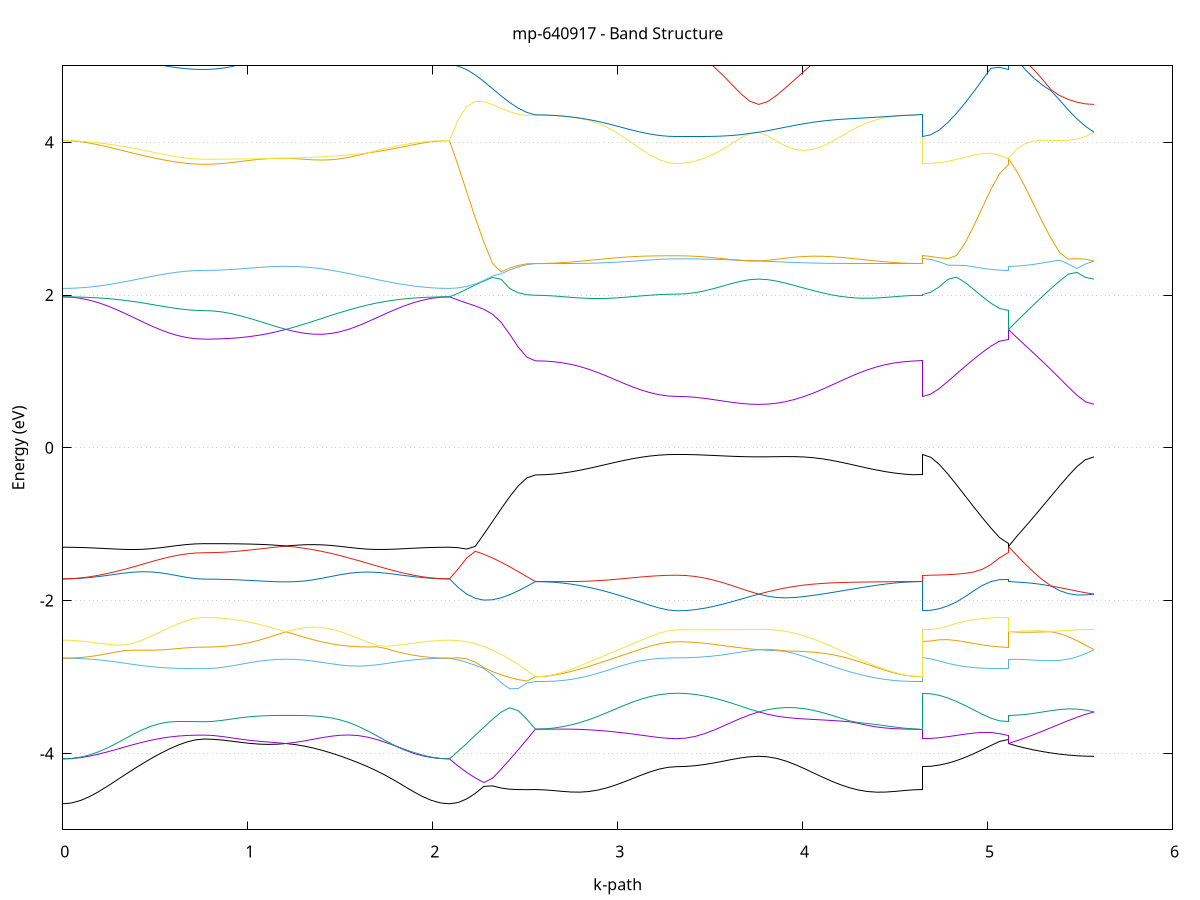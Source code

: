 set title 'mp-640917 - Band Structure'
set xlabel 'k-path'
set ylabel 'Energy (eV)'
set grid y
set yrange [-5:5]
set terminal png size 800,600
set output 'mp-640917_bands_gnuplot.png'
plot '-' using 1:2 with lines notitle, '-' using 1:2 with lines notitle, '-' using 1:2 with lines notitle, '-' using 1:2 with lines notitle, '-' using 1:2 with lines notitle, '-' using 1:2 with lines notitle, '-' using 1:2 with lines notitle, '-' using 1:2 with lines notitle, '-' using 1:2 with lines notitle, '-' using 1:2 with lines notitle, '-' using 1:2 with lines notitle, '-' using 1:2 with lines notitle, '-' using 1:2 with lines notitle, '-' using 1:2 with lines notitle, '-' using 1:2 with lines notitle, '-' using 1:2 with lines notitle, '-' using 1:2 with lines notitle, '-' using 1:2 with lines notitle, '-' using 1:2 with lines notitle, '-' using 1:2 with lines notitle, '-' using 1:2 with lines notitle, '-' using 1:2 with lines notitle, '-' using 1:2 with lines notitle, '-' using 1:2 with lines notitle, '-' using 1:2 with lines notitle, '-' using 1:2 with lines notitle, '-' using 1:2 with lines notitle, '-' using 1:2 with lines notitle, '-' using 1:2 with lines notitle, '-' using 1:2 with lines notitle, '-' using 1:2 with lines notitle, '-' using 1:2 with lines notitle, '-' using 1:2 with lines notitle, '-' using 1:2 with lines notitle, '-' using 1:2 with lines notitle, '-' using 1:2 with lines notitle, '-' using 1:2 with lines notitle, '-' using 1:2 with lines notitle, '-' using 1:2 with lines notitle, '-' using 1:2 with lines notitle, '-' using 1:2 with lines notitle, '-' using 1:2 with lines notitle, '-' using 1:2 with lines notitle, '-' using 1:2 with lines notitle, '-' using 1:2 with lines notitle, '-' using 1:2 with lines notitle, '-' using 1:2 with lines notitle, '-' using 1:2 with lines notitle
0.000000 -22.923213
0.047831 -22.921913
0.095662 -22.918313
0.143492 -22.912313
0.191323 -22.904013
0.239154 -22.893513
0.286985 -22.881213
0.334816 -22.867013
0.382647 -22.851413
0.430477 -22.834413
0.478308 -22.816413
0.526139 -22.797913
0.573970 -22.779413
0.621801 -22.761813
0.669632 -22.746213
0.717462 -22.734713
0.765293 -22.730313
0.765293 -22.730313
0.814387 -22.729613
0.863480 -22.727713
0.912574 -22.724513
0.961668 -22.720213
1.010761 -22.715113
1.059855 -22.709613
1.108948 -22.704313
1.158042 -22.700213
1.207136 -22.698413
1.207136 -22.698413
1.256229 -22.700713
1.305323 -22.708013
1.354416 -22.720013
1.403510 -22.735613
1.452603 -22.753413
1.501697 -22.772513
1.550791 -22.791913
1.599884 -22.811213
1.648978 -22.830013
1.698071 -22.847813
1.747165 -22.864213
1.796259 -22.879113
1.845352 -22.892113
1.894446 -22.903013
1.943539 -22.911713
1.992633 -22.918013
2.041727 -22.921913
2.090820 -22.923213
2.090820 -22.923213
2.137297 -22.921613
2.183774 -22.917013
2.230250 -22.909513
2.276727 -22.899213
2.323204 -22.886013
2.369681 -22.870313
2.416158 -22.851913
2.462634 -22.831313
2.509111 -22.808613
2.555588 -22.784013
2.555588 -22.784013
2.603419 -22.783413
2.651250 -22.781613
2.699080 -22.778813
2.746911 -22.774913
2.794742 -22.770313
2.842573 -22.765113
2.890404 -22.759513
2.938235 -22.753713
2.986065 -22.747913
3.033896 -22.742413
3.081727 -22.737313
3.129558 -22.732913
3.177389 -22.729413
3.225220 -22.726713
3.273050 -22.725013
3.320881 -22.724513
3.320881 -22.724513
3.369975 -22.723413
3.419068 -22.720313
3.468162 -22.715213
3.517256 -22.708313
3.566349 -22.699913
3.615443 -22.690413
3.664536 -22.680313
3.713630 -22.670613
3.762724 -22.662613
3.762724 -22.662613
3.811817 -22.669613
3.860911 -22.677313
3.910004 -22.685513
3.959098 -22.694013
4.008191 -22.702913
4.057285 -22.712013
4.106379 -22.721213
4.155472 -22.730213
4.204566 -22.739013
4.253659 -22.747513
4.302753 -22.755313
4.351847 -22.762513
4.400940 -22.768713
4.450034 -22.774113
4.499127 -22.778313
4.548221 -22.781513
4.597314 -22.783413
4.646408 -22.784013
4.646408 -22.724513
4.692885 -22.724713
4.739362 -22.725113
4.785838 -22.725713
4.832315 -22.726613
4.878792 -22.727513
4.925269 -22.728413
4.971746 -22.729213
5.018222 -22.729813
5.064699 -22.730213
5.111176 -22.730313
5.111176 -22.698413
5.157653 -22.698013
5.204129 -22.696913
5.250606 -22.694913
5.297083 -22.692213
5.343560 -22.688813
5.390037 -22.684713
5.436513 -22.679913
5.482990 -22.674613
5.529467 -22.668813
5.575944 -22.662613
e
0.000000 -22.498913
0.047831 -22.499413
0.095662 -22.501013
0.143492 -22.503713
0.191323 -22.507713
0.239154 -22.513013
0.286985 -22.519713
0.334816 -22.527813
0.382647 -22.537413
0.430477 -22.548313
0.478308 -22.560413
0.526139 -22.573613
0.573970 -22.587513
0.621801 -22.601513
0.669632 -22.614513
0.717462 -22.624213
0.765293 -22.628013
0.765293 -22.628013
0.814387 -22.627513
0.863480 -22.625913
0.912574 -22.623213
0.961668 -22.619413
1.010761 -22.614813
1.059855 -22.609313
1.108948 -22.603213
1.158042 -22.596413
1.207136 -22.589313
1.207136 -22.589313
1.256229 -22.594713
1.305323 -22.595813
1.354416 -22.592613
1.403510 -22.586513
1.452603 -22.578513
1.501697 -22.569413
1.550791 -22.560013
1.599884 -22.550713
1.648978 -22.541613
1.698071 -22.533213
1.747165 -22.525513
1.796259 -22.518613
1.845352 -22.512713
1.894446 -22.507713
1.943539 -22.503813
1.992633 -22.501013
2.041727 -22.499413
2.090820 -22.498913
2.090820 -22.498913
2.137297 -22.525913
2.183774 -22.554113
2.230250 -22.583213
2.276727 -22.612913
2.323204 -22.642713
2.369681 -22.672513
2.416158 -22.701713
2.462634 -22.730313
2.509111 -22.757813
2.555588 -22.784013
2.555588 -22.784013
2.603419 -22.783213
2.651250 -22.780713
2.699080 -22.776513
2.746911 -22.770713
2.794742 -22.763313
2.842573 -22.754313
2.890404 -22.743713
2.938235 -22.731713
2.986065 -22.718513
3.033896 -22.704213
3.081727 -22.689213
3.129558 -22.673813
3.177389 -22.658813
3.225220 -22.645313
3.273050 -22.635313
3.320881 -22.631513
3.320881 -22.631513
3.369975 -22.631913
3.419068 -22.633013
3.468162 -22.635013
3.517256 -22.637713
3.566349 -22.641113
3.615443 -22.645413
3.664536 -22.650413
3.713630 -22.656113
3.762724 -22.662513
3.762724 -22.662513
3.811817 -22.657613
3.860911 -22.656913
3.910004 -22.660413
3.959098 -22.667313
4.008191 -22.676613
4.057285 -22.687313
4.106379 -22.698913
4.155472 -22.710813
4.204566 -22.722613
4.253659 -22.734013
4.302753 -22.744613
4.351847 -22.754413
4.400940 -22.763013
4.450034 -22.770413
4.499127 -22.776213
4.548221 -22.780513
4.597314 -22.783113
4.646408 -22.784013
4.646408 -22.631513
4.692885 -22.631513
4.739362 -22.631213
4.785838 -22.630713
4.832315 -22.630313
4.878792 -22.629713
4.925269 -22.629213
4.971746 -22.628713
5.018222 -22.628313
5.064699 -22.628113
5.111176 -22.628013
5.111176 -22.589313
5.157653 -22.596213
5.204129 -22.603413
5.250606 -22.610913
5.297083 -22.618513
5.343560 -22.626213
5.390037 -22.633813
5.436513 -22.641313
5.482990 -22.648713
5.529467 -22.655813
5.575944 -22.662513
e
0.000000 -22.498913
0.047831 -22.499213
0.095662 -22.500013
0.143492 -22.501313
0.191323 -22.503113
0.239154 -22.505113
0.286985 -22.507413
0.334816 -22.509813
0.382647 -22.512213
0.430477 -22.514513
0.478308 -22.516613
0.526139 -22.518513
0.573970 -22.520213
0.621801 -22.521513
0.669632 -22.522513
0.717462 -22.523013
0.765293 -22.523113
0.765293 -22.523113
0.814387 -22.524213
0.863480 -22.527613
0.912574 -22.532913
0.961668 -22.540113
1.010761 -22.549013
1.059855 -22.559213
1.108948 -22.569913
1.158042 -22.580413
1.207136 -22.589213
1.207136 -22.589213
1.256229 -22.581713
1.305323 -22.573913
1.354416 -22.566113
1.403510 -22.558413
1.452603 -22.550913
1.501697 -22.543713
1.550791 -22.536713
1.599884 -22.530313
1.648978 -22.524413
1.698071 -22.519013
1.747165 -22.514313
1.796259 -22.510113
1.845352 -22.506713
1.894446 -22.503813
1.943539 -22.501613
1.992633 -22.500113
2.041727 -22.499213
2.090820 -22.498913
2.090820 -22.498913
2.137297 -22.473313
2.183774 -22.449413
2.230250 -22.427713
2.276727 -22.408313
2.323204 -22.391613
2.369681 -22.377613
2.416158 -22.366513
2.462634 -22.358513
2.509111 -22.353813
2.555588 -22.352213
2.555588 -22.352213
2.603419 -22.353213
2.651250 -22.356313
2.699080 -22.361613
2.746911 -22.368813
2.794742 -22.377913
2.842573 -22.388913
2.890404 -22.401513
2.938235 -22.415513
2.986065 -22.430713
3.033896 -22.446813
3.081727 -22.463613
3.129558 -22.480313
3.177389 -22.496513
3.225220 -22.510813
3.273050 -22.521313
3.320881 -22.525413
3.320881 -22.525413
3.369975 -22.525913
3.419068 -22.527413
3.468162 -22.530013
3.517256 -22.533413
3.566349 -22.537413
3.615443 -22.541913
3.664536 -22.546313
3.713630 -22.549813
3.762724 -22.551313
3.762724 -22.551313
3.811817 -22.549313
3.860911 -22.543113
3.910004 -22.532613
3.959098 -22.518713
4.008191 -22.502813
4.057285 -22.485813
4.106379 -22.468413
4.155472 -22.451113
4.204566 -22.434413
4.253659 -22.418613
4.302753 -22.403913
4.351847 -22.390813
4.400940 -22.379313
4.450034 -22.369713
4.499127 -22.362113
4.548221 -22.356613
4.597314 -22.353313
4.646408 -22.352213
4.646408 -22.525413
4.692885 -22.525313
4.739362 -22.525213
4.785838 -22.524913
4.832315 -22.524513
4.878792 -22.524213
4.925269 -22.524013
4.971746 -22.523613
5.018222 -22.523413
5.064699 -22.523213
5.111176 -22.523113
5.111176 -22.589213
5.157653 -22.582613
5.204129 -22.576513
5.250606 -22.570913
5.297083 -22.565813
5.343560 -22.561513
5.390037 -22.557913
5.436513 -22.555013
5.482990 -22.552913
5.529467 -22.551613
5.575944 -22.551313
e
0.000000 -17.211013
0.047831 -17.211213
0.095662 -17.211913
0.143492 -17.213113
0.191323 -17.214713
0.239154 -17.216613
0.286985 -17.218613
0.334816 -17.220713
0.382647 -17.222913
0.430477 -17.224813
0.478308 -17.226513
0.526139 -17.228113
0.573970 -17.229413
0.621801 -17.230513
0.669632 -17.231313
0.717462 -17.231813
0.765293 -17.231913
0.765293 -17.231913
0.814387 -17.231813
0.863480 -17.231613
0.912574 -17.231213
0.961668 -17.230813
1.010761 -17.230313
1.059855 -17.229813
1.108948 -17.229413
1.158042 -17.229213
1.207136 -17.229113
1.207136 -17.229113
1.256229 -17.229113
1.305323 -17.229013
1.354416 -17.229013
1.403510 -17.228913
1.452603 -17.228713
1.501697 -17.228213
1.550791 -17.227313
1.599884 -17.226213
1.648978 -17.224713
1.698071 -17.223013
1.747165 -17.221013
1.796259 -17.218913
1.845352 -17.216813
1.894446 -17.214913
1.943539 -17.213313
1.992633 -17.212013
2.041727 -17.211313
2.090820 -17.211013
2.090820 -17.211013
2.137297 -17.234713
2.183774 -17.256213
2.230250 -17.275513
2.276727 -17.292613
2.323204 -17.307213
2.369681 -17.319313
2.416158 -17.328713
2.462634 -17.335513
2.509111 -17.339713
2.555588 -17.341013
2.555588 -17.341013
2.603419 -17.341213
2.651250 -17.341813
2.699080 -17.342913
2.746911 -17.344413
2.794742 -17.346313
2.842573 -17.348613
2.890404 -17.351313
2.938235 -17.354213
2.986065 -17.357313
3.033896 -17.360513
3.081727 -17.363513
3.129558 -17.366213
3.177389 -17.368613
3.225220 -17.370313
3.273050 -17.371413
3.320881 -17.371813
3.320881 -17.371813
3.369975 -17.372113
3.419068 -17.372713
3.468162 -17.373813
3.517256 -17.375013
3.566349 -17.376413
3.615443 -17.377813
3.664536 -17.378913
3.713630 -17.379713
3.762724 -17.380013
3.762724 -17.380013
3.811817 -17.379713
3.860911 -17.378713
3.910004 -17.377213
3.959098 -17.374913
4.008191 -17.372213
4.057285 -17.369113
4.106379 -17.365713
4.155472 -17.362213
4.204566 -17.358613
4.253659 -17.355213
4.302753 -17.351913
4.351847 -17.349113
4.400940 -17.346613
4.450034 -17.344513
4.499127 -17.342913
4.548221 -17.341913
4.597314 -17.341213
4.646408 -17.341013
4.646408 -17.371813
4.692885 -17.370313
4.739362 -17.365713
4.785838 -17.358113
4.832315 -17.347613
4.878792 -17.334113
4.925269 -17.318113
4.971746 -17.299413
5.018222 -17.278213
5.064699 -17.254913
5.111176 -17.231913
5.111176 -17.229113
5.157653 -17.255613
5.204129 -17.280113
5.250606 -17.302413
5.297083 -17.322313
5.343560 -17.339413
5.390037 -17.353813
5.436513 -17.365113
5.482990 -17.373313
5.529467 -17.378313
5.575944 -17.380013
e
0.000000 -17.211013
0.047831 -17.211113
0.095662 -17.211613
0.143492 -17.212313
0.191323 -17.213313
0.239154 -17.214613
0.286985 -17.216113
0.334816 -17.217613
0.382647 -17.219413
0.430477 -17.220913
0.478308 -17.222413
0.526139 -17.223713
0.573970 -17.224813
0.621801 -17.225713
0.669632 -17.226313
0.717462 -17.226713
0.765293 -17.226813
0.765293 -17.226813
0.814387 -17.226813
0.863480 -17.227013
0.912574 -17.227313
0.961668 -17.227513
1.010761 -17.227913
1.059855 -17.228313
1.108948 -17.228613
1.158042 -17.228913
1.207136 -17.229013
1.207136 -17.229013
1.256229 -17.229113
1.305323 -17.228913
1.354416 -17.228413
1.403510 -17.227813
1.452603 -17.227013
1.501697 -17.225913
1.550791 -17.224613
1.599884 -17.223113
1.648978 -17.221513
1.698071 -17.219713
1.747165 -17.218013
1.796259 -17.216313
1.845352 -17.214813
1.894446 -17.213413
1.943539 -17.212413
1.992633 -17.211613
2.041727 -17.211113
2.090820 -17.211013
2.090820 -17.211013
2.137297 -17.185313
2.183774 -17.157913
2.230250 -17.128913
2.276727 -17.098813
2.323204 -17.067713
2.369681 -17.036013
2.416158 -17.003813
2.462634 -16.971713
2.509111 -16.940213
2.555588 -16.909313
2.555588 -16.909313
2.603419 -16.909413
2.651250 -16.909913
2.699080 -16.910813
2.746911 -16.912013
2.794742 -16.913513
2.842573 -16.915313
2.890404 -16.917313
2.938235 -16.919513
2.986065 -16.921713
3.033896 -16.923813
3.081727 -16.925813
3.129558 -16.927513
3.177389 -16.929013
3.225220 -16.930113
3.273050 -16.930713
3.320881 -16.930913
3.320881 -16.930913
3.369975 -16.930713
3.419068 -16.929913
3.468162 -16.928713
3.517256 -16.927213
3.566349 -16.925513
3.615443 -16.923713
3.664536 -16.921813
3.713630 -16.920113
3.762724 -16.918613
3.762724 -16.918613
3.811817 -16.919913
3.860911 -16.921013
3.910004 -16.921713
3.959098 -16.922013
4.008191 -16.922113
4.057285 -16.921713
4.106379 -16.921113
4.155472 -16.920213
4.204566 -16.919013
4.253659 -16.917613
4.302753 -16.916113
4.351847 -16.914613
4.400940 -16.913113
4.450034 -16.911813
4.499127 -16.910713
4.548221 -16.909913
4.597314 -16.909513
4.646408 -16.909313
4.646408 -16.930913
4.692885 -16.952413
4.739362 -16.983213
4.785838 -17.015213
4.832315 -17.047613
4.878792 -17.080013
4.925269 -17.112013
4.971746 -17.143113
5.018222 -17.173213
5.064699 -17.202013
5.111176 -17.226813
5.111176 -17.229013
5.157653 -17.200813
5.204129 -17.171213
5.250606 -17.140413
5.297083 -17.108713
5.343560 -17.076513
5.390037 -17.044113
5.436513 -17.011813
5.482990 -16.979813
5.529467 -16.948713
5.575944 -16.918613
e
0.000000 -16.732013
0.047831 -16.731913
0.095662 -16.732013
0.143492 -16.732213
0.191323 -16.732413
0.239154 -16.732813
0.286985 -16.733513
0.334816 -16.734413
0.382647 -16.735513
0.430477 -16.736613
0.478308 -16.737913
0.526139 -16.739213
0.573970 -16.740413
0.621801 -16.741513
0.669632 -16.742413
0.717462 -16.742913
0.765293 -16.743013
0.765293 -16.743013
0.814387 -16.743213
0.863480 -16.743813
0.912574 -16.744713
0.961668 -16.745613
1.010761 -16.746713
1.059855 -16.747813
1.108948 -16.748613
1.158042 -16.749213
1.207136 -16.749513
1.207136 -16.749513
1.256229 -16.749313
1.305323 -16.748613
1.354416 -16.747513
1.403510 -16.746113
1.452603 -16.744513
1.501697 -16.742713
1.550791 -16.740813
1.599884 -16.739013
1.648978 -16.737313
1.698071 -16.735913
1.747165 -16.734713
1.796259 -16.733713
1.845352 -16.733013
1.894446 -16.732513
1.943539 -16.732213
1.992633 -16.732013
2.041727 -16.731913
2.090820 -16.732013
2.090820 -16.732013
2.137297 -16.733913
2.183774 -16.739913
2.230250 -16.750013
2.276727 -16.764013
2.323204 -16.781513
2.369681 -16.802113
2.416158 -16.825613
2.462634 -16.851613
2.509111 -16.879613
2.555588 -16.909213
2.555588 -16.909213
2.603419 -16.909413
2.651250 -16.909713
2.699080 -16.910113
2.746911 -16.910613
2.794742 -16.911013
2.842573 -16.911313
2.890404 -16.911413
2.938235 -16.911313
2.986065 -16.911013
3.033896 -16.910513
3.081727 -16.910013
3.129558 -16.909313
3.177389 -16.908713
3.225220 -16.908213
3.273050 -16.907913
3.320881 -16.907813
3.320881 -16.907813
3.369975 -16.908013
3.419068 -16.908513
3.468162 -16.909513
3.517256 -16.910713
3.566349 -16.912113
3.615443 -16.913713
3.664536 -16.915413
3.713630 -16.917013
3.762724 -16.918613
3.762724 -16.918613
3.811817 -16.917313
3.860911 -16.916213
3.910004 -16.915513
3.959098 -16.914913
4.008191 -16.914513
4.057285 -16.914313
4.106379 -16.914213
4.155472 -16.914013
4.204566 -16.913813
4.253659 -16.913413
4.302753 -16.912913
4.351847 -16.912313
4.400940 -16.911613
4.450034 -16.910913
4.499127 -16.910313
4.548221 -16.909713
4.597314 -16.909413
4.646408 -16.909213
4.646408 -16.907813
4.692885 -16.887713
4.739362 -16.860913
4.785838 -16.835513
4.832315 -16.812413
4.878792 -16.792013
4.925269 -16.774913
4.971746 -16.761213
5.018222 -16.751213
5.064699 -16.745113
5.111176 -16.743013
5.111176 -16.749513
5.157653 -16.751413
5.204129 -16.757213
5.250606 -16.766713
5.297083 -16.779713
5.343560 -16.796213
5.390037 -16.815713
5.436513 -16.838113
5.482990 -16.862813
5.529467 -16.889813
5.575944 -16.918613
e
0.000000 -9.919613
0.047831 -9.923613
0.095662 -9.935213
0.143492 -9.954013
0.191323 -9.979013
0.239154 -10.009013
0.286985 -10.042613
0.334816 -10.078413
0.382647 -10.114913
0.430477 -10.150713
0.478308 -10.184513
0.526139 -10.215113
0.573970 -10.241513
0.621801 -10.263013
0.669632 -10.278713
0.717462 -10.288413
0.765293 -10.291613
0.765293 -10.291613
0.814387 -10.292813
0.863480 -10.296313
0.912574 -10.301613
0.961668 -10.308213
1.010761 -10.315613
1.059855 -10.322713
1.108948 -10.328913
1.158042 -10.333213
1.207136 -10.334813
1.207136 -10.334813
1.256229 -10.332913
1.305323 -10.327113
1.354416 -10.316813
1.403510 -10.301813
1.452603 -10.282013
1.501697 -10.257513
1.550791 -10.228713
1.599884 -10.196213
1.648978 -10.160813
1.698071 -10.123613
1.747165 -10.085613
1.796259 -10.048413
1.845352 -10.013413
1.894446 -9.982013
1.943539 -9.955813
1.992633 -9.936113
2.041727 -9.923813
2.090820 -9.919613
2.090820 -9.919613
2.137297 -9.913313
2.183774 -9.894313
2.230250 -9.863013
2.276727 -9.819513
2.323204 -9.764413
2.369681 -9.698213
2.416158 -9.621513
2.462634 -9.535213
2.509111 -9.440113
2.555588 -9.337213
2.555588 -9.337213
2.603419 -9.342113
2.651250 -9.356413
2.699080 -9.379313
2.746911 -9.409713
2.794742 -9.445913
2.842573 -9.486213
2.890404 -9.528813
2.938235 -9.572013
2.986065 -9.614113
3.033896 -9.653713
3.081727 -9.689413
3.129558 -9.720113
3.177389 -9.744913
3.225220 -9.763213
3.273050 -9.774313
3.320881 -9.778113
3.320881 -9.778113
3.369975 -9.777013
3.419068 -9.773713
3.468162 -9.768113
3.517256 -9.760413
3.566349 -9.750313
3.615443 -9.737913
3.664536 -9.723313
3.713630 -9.706513
3.762724 -9.687513
3.762724 -9.687513
3.811817 -9.704913
3.860911 -9.716613
3.910004 -9.721713
3.959098 -9.719913
4.008191 -9.710813
4.057285 -9.694713
4.106379 -9.671813
4.155472 -9.642813
4.204566 -9.608613
4.253659 -9.570513
4.302753 -9.530013
4.351847 -9.488813
4.400940 -9.448913
4.450034 -9.412413
4.499127 -9.381213
4.548221 -9.357313
4.597314 -9.342313
4.646408 -9.337213
4.646408 -9.778113
4.692885 -9.817713
4.739362 -9.896713
4.785838 -9.980413
4.832315 -10.058513
4.878792 -10.127513
4.925269 -10.185513
4.971746 -10.231413
5.018222 -10.264713
5.064699 -10.284913
5.111176 -10.291613
5.111176 -10.334813
5.157653 -10.327813
5.204129 -10.306913
5.250606 -10.272213
5.297083 -10.224213
5.343560 -10.163313
5.390037 -10.090013
5.436513 -10.005013
5.482990 -9.909013
5.529467 -9.802913
5.575944 -9.687513
e
0.000000 -8.166613
0.047831 -8.167113
0.095662 -8.168813
0.143492 -8.171513
0.191323 -8.175213
0.239154 -8.179813
0.286985 -8.185213
0.334816 -8.191213
0.382647 -8.197613
0.430477 -8.204513
0.478308 -8.211713
0.526139 -8.219513
0.573970 -8.228213
0.621801 -8.237013
0.669632 -8.244613
0.717462 -8.249713
0.765293 -8.251513
0.765293 -8.251513
0.814387 -8.251913
0.863480 -8.252913
0.912574 -8.254313
0.961668 -8.256013
1.010761 -8.257513
1.059855 -8.258613
1.108948 -8.259013
1.158042 -8.258513
1.207136 -8.257013
1.207136 -8.257013
1.256229 -8.257813
1.305323 -8.255813
1.354416 -8.250813
1.403510 -8.243113
1.452603 -8.234313
1.501697 -8.227513
1.550791 -8.220513
1.599884 -8.213213
1.648978 -8.206013
1.698071 -8.199013
1.747165 -8.192213
1.796259 -8.186013
1.845352 -8.180413
1.894446 -8.175613
1.943539 -8.171813
1.992633 -8.168913
2.041727 -8.167213
2.090820 -8.166613
2.090820 -8.166613
2.137297 -8.273413
2.183774 -8.386413
2.230250 -8.504113
2.276727 -8.625313
2.323204 -8.748213
2.369681 -8.871513
2.416158 -8.993413
2.462634 -9.112613
2.509111 -9.227713
2.555588 -9.337213
2.555588 -9.337213
2.603419 -9.338913
2.651250 -9.343713
2.699080 -9.351613
2.746911 -9.362113
2.794742 -9.375013
2.842573 -9.389513
2.890404 -9.405213
2.938235 -9.421413
2.986065 -9.437513
3.033896 -9.452813
3.081727 -9.466813
3.129558 -9.479013
3.177389 -9.489013
3.225220 -9.496413
3.273050 -9.500913
3.320881 -9.502413
3.320881 -9.502413
3.369975 -9.506213
3.419068 -9.517513
3.468162 -9.535213
3.517256 -9.558013
3.566349 -9.584213
3.615443 -9.612113
3.664536 -9.639613
3.713630 -9.665313
3.762724 -9.687513
3.762724 -9.687513
3.811817 -9.666513
3.860911 -9.643813
3.910004 -9.619513
3.959098 -9.594013
4.008191 -9.567713
4.057285 -9.541013
4.106379 -9.514413
4.155472 -9.488113
4.204566 -9.462813
4.253659 -9.438913
4.302753 -9.416713
4.351847 -9.396713
4.400940 -9.379113
4.450034 -9.364413
4.499127 -9.352613
4.548221 -9.344113
4.597314 -9.339013
4.646408 -9.337213
4.646408 -9.502413
4.692885 -9.454613
4.739362 -9.351213
4.785838 -9.227113
4.832315 -9.092813
4.878792 -8.952613
4.925269 -8.808913
4.971746 -8.663713
5.018222 -8.519013
5.064699 -8.376813
5.111176 -8.251513
5.111176 -8.257013
5.157653 -8.404513
5.204129 -8.554713
5.250606 -8.705913
5.297083 -8.856913
5.343560 -9.006313
5.390037 -9.152913
5.436513 -9.295413
5.482990 -9.432713
5.529467 -9.563813
5.575944 -9.687513
e
0.000000 -8.166613
0.047831 -8.166413
0.095662 -8.166013
0.143492 -8.165613
0.191323 -8.165513
0.239154 -8.166213
0.286985 -8.168213
0.334816 -8.171913
0.382647 -8.177613
0.430477 -8.185213
0.478308 -8.194113
0.526139 -8.203213
0.573970 -8.211113
0.621801 -8.217113
0.669632 -8.221113
0.717462 -8.223513
0.765293 -8.224313
0.765293 -8.224313
0.814387 -8.224813
0.863480 -8.226513
0.912574 -8.229313
0.961668 -8.233213
1.010761 -8.238113
1.059855 -8.243613
1.108948 -8.249113
1.158042 -8.253813
1.207136 -8.257013
1.207136 -8.257013
1.256229 -8.254313
1.305323 -8.250613
1.354416 -8.246013
1.403510 -8.240513
1.452603 -8.233013
1.501697 -8.221413
1.550791 -8.209313
1.599884 -8.197713
1.648978 -8.187413
1.698071 -8.179013
1.747165 -8.172813
1.796259 -8.168713
1.845352 -8.166413
1.894446 -8.165513
1.943539 -8.165513
1.992633 -8.166013
2.041727 -8.166413
2.090820 -8.166613
2.090820 -8.166613
2.137297 -8.066913
2.183774 -7.975513
2.230250 -7.893013
2.276727 -7.820213
2.323204 -7.757613
2.369681 -7.705713
2.416158 -7.664813
2.462634 -7.635413
2.509111 -7.617713
2.555588 -7.611713
2.555588 -7.611713
2.603419 -7.609413
2.651250 -7.602813
2.699080 -7.592313
2.746911 -7.579013
2.794742 -7.563913
2.842573 -7.548213
2.890404 -7.533313
2.938235 -7.520213
2.986065 -7.509913
3.033896 -7.502613
3.081727 -7.497913
3.129558 -7.494913
3.177389 -7.492413
3.225220 -7.490113
3.273050 -7.488113
3.320881 -7.487313
3.320881 -7.487313
3.369975 -7.485213
3.419068 -7.479213
3.468162 -7.469713
3.517256 -7.457213
3.566349 -7.442613
3.615443 -7.426913
3.664536 -7.411513
3.713630 -7.398613
3.762724 -7.392813
3.762724 -7.392813
3.811817 -7.399513
3.860911 -7.414913
3.910004 -7.431713
3.959098 -7.446813
4.008191 -7.459513
4.057285 -7.470113
4.106379 -7.479613
4.155472 -7.489413
4.204566 -7.500613
4.253659 -7.513713
4.302753 -7.528613
4.351847 -7.544913
4.400940 -7.561513
4.450034 -7.577413
4.499127 -7.591413
4.548221 -7.602313
4.597314 -7.609313
4.646408 -7.611713
4.646408 -7.487313
4.692885 -7.496713
4.739362 -7.523313
4.785838 -7.564213
4.832315 -7.619013
4.878792 -7.688313
4.925269 -7.772613
4.971746 -7.871313
5.018222 -7.983013
5.064699 -8.105613
5.111176 -8.224313
5.111176 -8.257013
5.157653 -8.113813
5.204129 -7.977113
5.250606 -7.849113
5.297083 -7.732513
5.343560 -7.630113
5.390037 -7.544613
5.436513 -7.477813
5.482990 -7.430313
5.529467 -7.402113
5.575944 -7.392813
e
0.000000 -6.840213
0.047831 -6.849013
0.095662 -6.875813
0.143492 -6.920213
0.191323 -6.978013
0.239154 -7.043913
0.286985 -7.112713
0.334816 -7.180113
0.382647 -7.242913
0.430477 -7.298713
0.478308 -7.346213
0.526139 -7.385013
0.573970 -7.415213
0.621801 -7.437413
0.669632 -7.452513
0.717462 -7.461213
0.765293 -7.464113
0.765293 -7.464113
0.814387 -7.462213
0.863480 -7.456813
0.912574 -7.447813
0.961668 -7.435613
1.010761 -7.420413
1.059855 -7.402513
1.108948 -7.382013
1.158042 -7.359113
1.207136 -7.333713
1.207136 -7.333713
1.256229 -7.357313
1.305323 -7.374713
1.354416 -7.385813
1.403510 -7.390013
1.452603 -7.386813
1.501697 -7.375313
1.550791 -7.354813
1.599884 -7.324913
1.648978 -7.285313
1.698071 -7.236413
1.747165 -7.179413
1.796259 -7.116213
1.845352 -7.049613
1.894446 -6.983813
1.943539 -6.924313
1.992633 -6.877813
2.041727 -6.849413
2.090820 -6.840213
2.090820 -6.840213
2.137297 -6.839413
2.183774 -6.837013
2.230250 -6.833113
2.276727 -6.827813
2.323204 -6.821113
2.369681 -6.813413
2.416158 -6.804813
2.462634 -6.795613
2.509111 -6.786113
2.555588 -6.776513
2.555588 -6.776513
2.603419 -6.785313
2.651250 -6.823913
2.699080 -6.885913
2.746911 -6.955313
2.794742 -7.023913
2.842573 -7.087513
2.890404 -7.143813
2.938235 -7.191713
2.986065 -7.231213
3.033896 -7.263113
3.081727 -7.289413
3.129558 -7.311813
3.177389 -7.331513
3.225220 -7.347813
3.273050 -7.359013
3.320881 -7.363113
3.320881 -7.363113
3.369975 -7.362813
3.419068 -7.362013
3.468162 -7.360513
3.517256 -7.358313
3.566349 -7.355213
3.615443 -7.351013
3.664536 -7.345313
3.713630 -7.337813
3.762724 -7.328313
3.762724 -7.328313
3.811817 -7.332213
3.860911 -7.326913
3.910004 -7.318913
3.959098 -7.310613
4.008191 -7.301813
4.057285 -7.291313
4.106379 -7.277213
4.155472 -7.257313
4.204566 -7.229713
4.253659 -7.193113
4.302753 -7.147113
4.351847 -7.091813
4.400940 -7.028613
4.450034 -6.959613
4.499127 -6.889113
4.548221 -6.825413
4.597314 -6.785413
4.646408 -6.776513
4.646408 -7.363113
4.692885 -7.365913
4.739362 -7.374713
4.785838 -7.389013
4.832315 -7.406313
4.878792 -7.423613
4.925269 -7.438513
4.971746 -7.450113
5.018222 -7.458013
5.064699 -7.462613
5.111176 -7.464113
5.111176 -7.333713
5.157653 -7.367213
5.204129 -7.393913
5.250606 -7.413113
5.297083 -7.424613
5.343560 -7.428113
5.390037 -7.423513
5.436513 -7.410913
5.482990 -7.390513
5.529467 -7.362713
5.575944 -7.328313
e
0.000000 -6.734613
0.047831 -6.740813
0.095662 -6.758813
0.143492 -6.785813
0.191323 -6.818113
0.239154 -6.852113
0.286985 -6.885413
0.334816 -6.916613
0.382647 -6.944813
0.430477 -6.969613
0.478308 -6.990813
0.526139 -7.008513
0.573970 -7.022713
0.621801 -7.033713
0.669632 -7.041413
0.717462 -7.046013
0.765293 -7.047513
0.765293 -7.047513
0.814387 -7.053513
0.863480 -7.071713
0.912574 -7.102013
0.961668 -7.141613
1.010761 -7.185513
1.059855 -7.229013
1.108948 -7.269213
1.158042 -7.304313
1.207136 -7.333713
1.207136 -7.333713
1.256229 -7.306013
1.305323 -7.275813
1.354416 -7.243113
1.403510 -7.207913
1.452603 -7.170213
1.501697 -7.130313
1.550791 -7.088413
1.599884 -7.045013
1.648978 -7.000713
1.698071 -6.956413
1.747165 -6.913113
1.796259 -6.871713
1.845352 -6.833713
1.894446 -6.800213
1.943539 -6.774713
1.992633 -6.756213
2.041727 -6.740913
2.090820 -6.734613
2.090820 -6.734613
2.137297 -6.736013
2.183774 -6.737513
2.230250 -6.738713
2.276727 -6.739413
2.323204 -6.739613
2.369681 -6.744513
2.416158 -6.750913
2.462634 -6.758613
2.509111 -6.767213
2.555588 -6.776513
2.555588 -6.776513
2.603419 -6.782913
2.651250 -6.801213
2.699080 -6.829313
2.746911 -6.864613
2.794742 -6.904513
2.842573 -6.947013
2.890404 -6.990113
2.938235 -7.032313
2.986065 -7.072013
3.033896 -7.107613
3.081727 -7.137313
3.129558 -7.160213
3.177389 -7.176013
3.225220 -7.185713
3.273050 -7.190813
3.320881 -7.192313
3.320881 -7.192313
3.369975 -7.194313
3.419068 -7.200313
3.468162 -7.210513
3.517256 -7.225013
3.566349 -7.243613
3.615443 -7.265613
3.664536 -7.289213
3.713630 -7.311813
3.762724 -7.328213
3.762724 -7.328213
3.811817 -7.316213
3.860911 -7.301313
3.910004 -7.283313
3.959098 -7.261813
4.008191 -7.236713
4.057285 -7.207713
4.106379 -7.175013
4.155472 -7.138713
4.204566 -7.098913
4.253659 -7.056213
4.302753 -7.011313
4.351847 -6.965313
4.400940 -6.919413
4.450034 -6.875713
4.499127 -6.836413
4.548221 -6.804713
4.597314 -6.783813
4.646408 -6.776513
4.646408 -7.192313
4.692885 -7.186013
4.739362 -7.168613
4.785838 -7.144713
4.832315 -7.118913
4.878792 -7.095213
4.925269 -7.076013
4.971746 -7.062213
5.018222 -7.053513
5.064699 -7.048913
5.111176 -7.047513
5.111176 -7.333713
5.157653 -7.293913
5.204129 -7.248313
5.250606 -7.197513
5.297083 -7.142013
5.343560 -7.095613
5.390037 -7.144913
5.436513 -7.194713
5.482990 -7.243013
5.529467 -7.288013
5.575944 -7.328213
e
0.000000 -6.734613
0.047831 -6.738413
0.095662 -6.747313
0.143492 -6.757513
0.191323 -6.767513
0.239154 -6.777413
0.286985 -6.787613
0.334816 -6.798013
0.382647 -6.808413
0.430477 -6.818513
0.478308 -6.828113
0.526139 -6.836813
0.573970 -6.844413
0.621801 -6.850613
0.669632 -6.855113
0.717462 -6.857913
0.765293 -6.858813
0.765293 -6.858813
0.814387 -6.865813
0.863480 -6.882713
0.912574 -6.902013
0.961668 -6.918413
1.010761 -6.930613
1.059855 -6.939213
1.108948 -6.945013
1.158042 -6.948313
1.207136 -6.949413
1.207136 -6.949413
1.256229 -6.948413
1.305323 -6.945413
1.354416 -6.940713
1.403510 -6.934313
1.452603 -6.926413
1.501697 -6.917013
1.550791 -6.906113
1.599884 -6.893813
1.648978 -6.880013
1.698071 -6.864713
1.747165 -6.848213
1.796259 -6.830613
1.845352 -6.812313
1.894446 -6.793613
1.943539 -6.772513
1.992633 -6.751813
2.041727 -6.738913
2.090820 -6.734613
2.090820 -6.734613
2.137297 -6.733613
2.183774 -6.733313
2.230250 -6.734013
2.276727 -6.736013
2.323204 -6.739513
2.369681 -6.739213
2.416158 -6.738413
2.462634 -6.737413
2.509111 -6.736713
2.555588 -6.736413
2.555588 -6.736413
2.603419 -6.746613
2.651250 -6.758213
2.699080 -6.763613
2.746911 -6.767813
2.794742 -6.771913
2.842573 -6.776213
2.890404 -6.780413
2.938235 -6.784413
2.986065 -6.788213
3.033896 -6.791513
3.081727 -6.794413
3.129558 -6.796713
3.177389 -6.798413
3.225220 -6.799713
3.273050 -6.800413
3.320881 -6.800613
3.320881 -6.800613
3.369975 -6.802913
3.419068 -6.809313
3.468162 -6.818713
3.517256 -6.829513
3.566349 -6.840113
3.615443 -6.849313
3.664536 -6.856213
3.713630 -6.860413
3.762724 -6.861913
3.762724 -6.861913
3.811817 -6.860513
3.860911 -6.856313
3.910004 -6.849813
3.959098 -6.841313
4.008191 -6.831313
4.057285 -6.820713
4.106379 -6.809913
4.155472 -6.799713
4.204566 -6.790513
4.253659 -6.782613
4.302753 -6.776113
4.351847 -6.771013
4.400940 -6.767213
4.450034 -6.764213
4.499127 -6.761613
4.548221 -6.757713
4.597314 -6.747013
4.646408 -6.736413
4.646408 -6.800613
4.692885 -6.802313
4.739362 -6.807013
4.785838 -6.814213
4.832315 -6.822713
4.878792 -6.831713
4.925269 -6.840413
4.971746 -6.847913
5.018222 -6.853813
5.064699 -6.857613
5.111176 -6.858813
5.111176 -6.949413
5.157653 -6.956413
5.204129 -6.976913
5.250606 -7.008713
5.297083 -7.049213
5.343560 -7.082613
5.390037 -7.021413
5.436513 -6.962013
5.482990 -6.910613
5.529467 -6.874813
5.575944 -6.861913
e
0.000000 -5.854913
0.047831 -5.853213
0.095662 -5.849013
0.143492 -5.844413
0.191323 -5.841313
0.239154 -5.840913
0.286985 -5.843613
0.334816 -5.849213
0.382647 -5.856913
0.430477 -5.865913
0.478308 -5.875513
0.526139 -5.884813
0.573970 -5.893313
0.621801 -5.900413
0.669632 -5.905713
0.717462 -5.908913
0.765293 -5.910013
0.765293 -5.910013
0.814387 -5.891713
0.863480 -5.840613
0.912574 -5.765913
0.961668 -5.677713
1.010761 -5.608913
1.059855 -5.601913
1.108948 -5.595713
1.158042 -5.591213
1.207136 -5.589513
1.207136 -5.589513
1.256229 -5.591513
1.305323 -5.598113
1.354416 -5.609913
1.403510 -5.626613
1.452603 -5.647313
1.501697 -5.670513
1.550791 -5.694413
1.599884 -5.717913
1.648978 -5.740113
1.698071 -5.760913
1.747165 -5.780113
1.796259 -5.797713
1.845352 -5.813613
1.894446 -5.827513
1.943539 -5.839013
1.992633 -5.847613
2.041727 -5.853013
2.090820 -5.854913
2.090820 -5.854913
2.137297 -5.918113
2.183774 -5.973313
2.230250 -6.018813
2.276727 -6.053713
2.323204 -6.077513
2.369681 -6.090213
2.416158 -6.092113
2.462634 -6.083513
2.509111 -6.065313
2.555588 -6.038013
2.555588 -6.038013
2.603419 -6.030413
2.651250 -6.008713
2.699080 -5.975213
2.746911 -5.933113
2.794742 -5.885413
2.842573 -5.835013
2.890404 -5.784913
2.938235 -5.738713
2.986065 -5.703813
3.033896 -5.694413
3.081727 -5.710113
3.129558 -5.732913
3.177389 -5.754013
3.225220 -5.770413
3.273050 -5.780613
3.320881 -5.784113
3.320881 -5.784113
3.369975 -5.786913
3.419068 -5.795013
3.468162 -5.807013
3.517256 -5.821513
3.566349 -5.836513
3.615443 -5.850413
3.664536 -5.861613
3.713630 -5.869013
3.762724 -5.871613
3.762724 -5.871613
3.811817 -5.868813
3.860911 -5.860213
3.910004 -5.845713
3.959098 -5.825313
4.008191 -5.799713
4.057285 -5.769813
4.106379 -5.738013
4.155472 -5.710313
4.204566 -5.702913
4.253659 -5.730213
4.302753 -5.776213
4.351847 -5.827813
4.400940 -5.879713
4.450034 -5.928913
4.499127 -5.972413
4.548221 -6.007313
4.597314 -6.030013
4.646408 -6.038013
4.646408 -5.784113
4.692885 -5.799913
4.739362 -5.837613
4.785838 -5.880913
4.832315 -5.919013
4.878792 -5.945413
4.925269 -5.956813
4.971746 -5.953113
5.018222 -5.937613
5.064699 -5.918913
5.111176 -5.910013
5.111176 -5.589513
5.157653 -5.582713
5.204129 -5.563213
5.250606 -5.532813
5.297083 -5.547213
5.343560 -5.621613
5.390037 -5.695113
5.436513 -5.763013
5.482990 -5.819613
5.529467 -5.858013
5.575944 -5.871613
e
0.000000 -5.854813
0.047831 -5.844013
0.095662 -5.812813
0.143492 -5.765013
0.191323 -5.707213
0.239154 -5.655713
0.286985 -5.635713
0.334816 -5.631213
0.382647 -5.629913
0.430477 -5.629613
0.478308 -5.629613
0.526139 -5.629813
0.573970 -5.630213
0.621801 -5.630513
0.669632 -5.630813
0.717462 -5.631013
0.765293 -5.631113
0.765293 -5.631113
0.814387 -5.630013
0.863480 -5.627013
0.912574 -5.622113
0.961668 -5.615913
1.010761 -5.585213
1.059855 -5.495713
1.108948 -5.414813
1.158042 -5.346513
1.207136 -5.293113
1.207136 -5.293113
1.256229 -5.337913
1.305323 -5.380013
1.354416 -5.418213
1.403510 -5.451613
1.452603 -5.480413
1.501697 -5.505313
1.550791 -5.527313
1.599884 -5.546813
1.648978 -5.564013
1.698071 -5.578713
1.747165 -5.590613
1.796259 -5.599513
1.845352 -5.646213
1.894446 -5.707913
1.943539 -5.764713
1.992633 -5.811713
2.041727 -5.843513
2.090820 -5.854813
2.090820 -5.854813
2.137297 -5.785713
2.183774 -5.713713
2.230250 -5.695713
2.276727 -5.747913
2.323204 -5.803513
2.369681 -5.859013
2.416158 -5.911813
2.462634 -5.960213
2.509111 -6.002713
2.555588 -6.038013
2.555588 -6.038013
2.603419 -6.014713
2.651250 -5.952213
2.699080 -5.865213
2.746911 -5.766713
2.794742 -5.665813
2.842573 -5.569913
2.890404 -5.528913
2.938235 -5.557713
2.986065 -5.580913
3.033896 -5.581513
3.081727 -5.559113
3.129558 -5.531113
3.177389 -5.505913
3.225220 -5.486613
3.273050 -5.474513
3.320881 -5.470513
3.320881 -5.470513
3.369975 -5.465713
3.419068 -5.452013
3.468162 -5.430213
3.517256 -5.402213
3.566349 -5.369913
3.615443 -5.335413
3.664536 -5.300713
3.713630 -5.267913
3.762724 -5.238513
3.762724 -5.238513
3.811817 -5.267913
3.860911 -5.301613
3.910004 -5.339113
3.959098 -5.380013
4.008191 -5.423813
4.057285 -5.469413
4.106379 -5.515013
4.155472 -5.555413
4.204566 -5.575113
4.253659 -5.561013
4.302753 -5.530313
4.351847 -5.551613
4.400940 -5.651313
4.450034 -5.755413
4.499127 -5.857513
4.548221 -5.948013
4.597314 -6.013513
4.646408 -6.038013
4.646408 -5.470513
4.692885 -5.454113
4.739362 -5.416213
4.785838 -5.379413
4.832315 -5.370713
4.878792 -5.400913
4.925269 -5.453013
4.971746 -5.512413
5.018222 -5.569513
5.064699 -5.613713
5.111176 -5.631113
5.111176 -5.293113
5.157653 -5.346413
5.204129 -5.407413
5.250606 -5.475013
5.297083 -5.494313
5.343560 -5.450713
5.390037 -5.404613
5.436513 -5.358613
5.482990 -5.314613
5.529467 -5.274113
5.575944 -5.238513
e
0.000000 -5.611013
0.047831 -5.611013
0.095662 -5.611113
0.143492 -5.610413
0.191323 -5.606413
0.239154 -5.586913
0.286985 -5.530513
0.334816 -5.456813
0.382647 -5.380813
0.430477 -5.307413
0.478308 -5.239313
0.526139 -5.178613
0.573970 -5.126913
0.621801 -5.085313
0.669632 -5.054913
0.717462 -5.036413
0.765293 -5.030113
0.765293 -5.030113
0.814387 -5.034013
0.863480 -5.045413
0.912574 -5.064213
0.961668 -5.090213
1.010761 -5.122613
1.059855 -5.160513
1.108948 -5.202613
1.158042 -5.247413
1.207136 -5.293113
1.207136 -5.293113
1.256229 -5.255513
1.305323 -5.233313
1.354416 -5.225613
1.403510 -5.230913
1.452603 -5.247813
1.501697 -5.274813
1.550791 -5.310713
1.599884 -5.354413
1.648978 -5.404713
1.698071 -5.460413
1.747165 -5.520313
1.796259 -5.582813
1.845352 -5.605613
1.894446 -5.609113
1.943539 -5.610713
1.992633 -5.611113
2.041727 -5.611013
2.090820 -5.611013
2.090820 -5.611013
2.137297 -5.621713
2.183774 -5.651713
2.230250 -5.642413
2.276727 -5.576013
2.323204 -5.518313
2.369681 -5.472513
2.416158 -5.439613
2.462634 -5.418613
2.509111 -5.407513
2.555588 -5.404113
2.555588 -5.404113
2.603419 -5.406113
2.651250 -5.412513
2.699080 -5.423913
2.746911 -5.440813
2.794742 -5.463413
2.842573 -5.489913
2.890404 -5.473213
2.938235 -5.397713
2.986065 -5.332313
3.033896 -5.279213
3.081727 -5.238013
3.129558 -5.207213
3.177389 -5.185513
3.225220 -5.171213
3.273050 -5.163213
3.320881 -5.160613
3.320881 -5.160613
3.369975 -5.160313
3.419068 -5.159813
3.468162 -5.160213
3.517256 -5.162713
3.566349 -5.168613
3.615443 -5.178813
3.664536 -5.193813
3.713630 -5.213713
3.762724 -5.238513
3.762724 -5.238513
3.811817 -5.214013
3.860911 -5.195513
3.910004 -5.184113
3.959098 -5.180613
4.008191 -5.186013
4.057285 -5.201213
4.106379 -5.227313
4.155472 -5.265613
4.204566 -5.317113
4.253659 -5.382313
4.302753 -5.461013
4.351847 -5.497213
4.400940 -5.467413
4.450034 -5.443113
4.499127 -5.425113
4.548221 -5.413013
4.597314 -5.406213
4.646408 -5.404113
4.646408 -5.160613
4.692885 -5.166413
4.739362 -5.181713
4.785838 -5.197813
4.832315 -5.194713
4.878792 -5.164313
4.925269 -5.123713
4.971746 -5.085613
5.018222 -5.055613
5.064699 -5.036613
5.111176 -5.030113
5.111176 -5.293113
5.157653 -5.248413
5.204129 -5.212813
5.250606 -5.186413
5.297083 -5.169113
5.343560 -5.160813
5.390037 -5.161013
5.436513 -5.169313
5.482990 -5.185413
5.529467 -5.208713
5.575944 -5.238513
e
0.000000 -4.659813
0.047831 -4.648713
0.095662 -4.616813
0.143492 -4.567213
0.191323 -4.504413
0.239154 -4.433213
0.286985 -4.357913
0.334816 -4.281813
0.382647 -4.207113
0.430477 -4.135013
0.478308 -4.066613
0.526139 -4.002713
0.573970 -3.944413
0.621801 -3.893313
0.669632 -3.851513
0.717462 -3.822813
0.765293 -3.812113
0.765293 -3.812113
0.814387 -3.815713
0.863480 -3.825813
0.912574 -3.840013
0.961668 -3.855313
1.010761 -3.868913
1.059855 -3.878413
1.108948 -3.882313
1.158042 -3.879713
1.207136 -3.870713
1.207136 -3.870713
1.256229 -3.884913
1.305323 -3.904513
1.354416 -3.929813
1.403510 -3.960713
1.452603 -3.996213
1.501697 -4.035613
1.550791 -4.078513
1.599884 -4.124813
1.648978 -4.175013
1.698071 -4.230013
1.747165 -4.290713
1.796259 -4.357313
1.845352 -4.428013
1.894446 -4.498613
1.943539 -4.563013
1.992633 -4.614713
2.041727 -4.648213
2.090820 -4.659813
2.090820 -4.659813
2.137297 -4.643313
2.183774 -4.596213
2.230250 -4.523813
2.276727 -4.431913
2.323204 -4.425113
2.369681 -4.453813
2.416158 -4.468813
2.462634 -4.473913
2.509111 -4.474313
2.555588 -4.473913
2.555588 -4.473913
2.603419 -4.477313
2.651250 -4.486113
2.699080 -4.497013
2.746911 -4.505413
2.794742 -4.507313
2.842573 -4.499813
2.890404 -4.481713
2.938235 -4.453513
2.986065 -4.416813
3.033896 -4.374113
3.081727 -4.328413
3.129558 -4.282713
3.177389 -4.240513
3.225220 -4.205613
3.273050 -4.182013
3.320881 -4.173613
3.320881 -4.173613
3.369975 -4.170513
3.419068 -4.161113
3.468162 -4.146113
3.517256 -4.126613
3.566349 -4.104013
3.615443 -4.080713
3.664536 -4.059613
3.713630 -4.044313
3.762724 -4.038513
3.762724 -4.038513
3.811817 -4.045213
3.860911 -4.066113
3.910004 -4.100513
3.959098 -4.145713
4.008191 -4.198013
4.057285 -4.253713
4.106379 -4.309513
4.155472 -4.362513
4.204566 -4.409913
4.253659 -4.449713
4.302753 -4.479913
4.351847 -4.499313
4.400940 -4.507713
4.450034 -4.506213
4.499127 -4.497813
4.548221 -4.486713
4.597314 -4.477513
4.646408 -4.473913
4.646408 -4.173613
4.692885 -4.168513
4.739362 -4.153213
4.785838 -4.128213
4.832315 -4.094113
4.878792 -4.052213
4.925269 -4.004113
4.971746 -3.951513
5.018222 -3.896713
5.064699 -3.844013
5.111176 -3.812113
5.111176 -3.870713
5.157653 -3.902513
5.204129 -3.930513
5.250606 -3.955013
5.297083 -3.976313
5.343560 -3.994513
5.390037 -4.009813
5.436513 -4.022013
5.482990 -4.031013
5.529467 -4.036613
5.575944 -4.038513
e
0.000000 -4.072013
0.047831 -4.067813
0.095662 -4.055513
0.143492 -4.036113
0.191323 -4.011013
0.239154 -3.981613
0.286985 -3.949513
0.334816 -3.916513
0.382647 -3.884213
0.430477 -3.853913
0.478308 -3.827113
0.526139 -3.804513
0.573970 -3.786713
0.621801 -3.773813
0.669632 -3.765613
0.717462 -3.761813
0.765293 -3.760913
0.765293 -3.760913
0.814387 -3.766213
0.863480 -3.779713
0.912574 -3.796813
0.961668 -3.813913
1.010761 -3.829013
1.059855 -3.841213
1.108948 -3.851113
1.158042 -3.860213
1.207136 -3.870713
1.207136 -3.870713
1.256229 -3.856013
1.305323 -3.836813
1.354416 -3.815213
1.403510 -3.793513
1.452603 -3.774813
1.501697 -3.762313
1.550791 -3.759213
1.599884 -3.767613
1.648978 -3.787913
1.698071 -3.818813
1.747165 -3.857513
1.796259 -3.900613
1.845352 -3.953113
1.894446 -3.997213
1.943539 -4.030713
1.992633 -4.053913
2.041727 -4.067513
2.090820 -4.072013
2.090820 -4.072013
2.137297 -4.164713
2.183774 -4.248713
2.230250 -4.321513
2.276727 -4.380913
2.323204 -4.325413
2.369681 -4.208213
2.416158 -4.083013
2.462634 -3.952113
2.509111 -3.818013
2.555588 -3.683213
2.555588 -3.683213
2.603419 -3.682813
2.651250 -3.682013
2.699080 -3.681713
2.746911 -3.682713
2.794742 -3.685713
2.842573 -3.691113
2.890404 -3.698513
2.938235 -3.708013
2.986065 -3.719213
3.033896 -3.732113
3.081727 -3.746513
3.129558 -3.762113
3.177389 -3.778013
3.225220 -3.792613
3.273050 -3.803213
3.320881 -3.807113
3.320881 -3.807113
3.369975 -3.799713
3.419068 -3.777813
3.468162 -3.743213
3.517256 -3.698713
3.566349 -3.647713
3.615443 -3.594313
3.664536 -3.542513
3.713630 -3.495813
3.762724 -3.457113
3.762724 -3.457113
3.811817 -3.488113
3.860911 -3.512113
3.910004 -3.529113
3.959098 -3.540813
4.008191 -3.549013
4.057285 -3.555713
4.106379 -3.562113
4.155472 -3.569013
4.204566 -3.576813
4.253659 -3.585913
4.302753 -3.606713
4.351847 -3.633913
4.400940 -3.654313
4.450034 -3.668213
4.499127 -3.676613
4.548221 -3.680913
4.597314 -3.682713
4.646408 -3.683213
4.646408 -3.807113
4.692885 -3.803913
4.739362 -3.794613
4.785838 -3.780913
4.832315 -3.764613
4.878792 -3.748213
4.925269 -3.734113
4.971746 -3.725313
5.018222 -3.726113
5.064699 -3.741713
5.111176 -3.760913
5.111176 -3.870713
5.157653 -3.835113
5.204129 -3.795913
5.250606 -3.753613
5.297083 -3.708813
5.343560 -3.662713
5.390037 -3.616213
5.436513 -3.570713
5.482990 -3.527813
5.529467 -3.489213
5.575944 -3.457113
e
0.000000 -4.072013
0.047831 -4.066313
0.095662 -4.049313
0.143492 -4.020713
0.191323 -3.980713
0.239154 -3.930513
0.286985 -3.872313
0.334816 -3.809813
0.382647 -3.747613
0.430477 -3.690713
0.478308 -3.643713
0.526139 -3.609513
0.573970 -3.588913
0.621801 -3.580213
0.669632 -3.580213
0.717462 -3.583813
0.765293 -3.585813
0.765293 -3.585813
0.814387 -3.580413
0.863480 -3.566913
0.912574 -3.550013
0.961668 -3.533713
1.010761 -3.520413
1.059855 -3.511113
1.108948 -3.505813
1.158042 -3.503413
1.207136 -3.502813
1.207136 -3.502813
1.256229 -3.503313
1.305323 -3.505013
1.354416 -3.509513
1.403510 -3.519013
1.452603 -3.535913
1.501697 -3.562413
1.550791 -3.599713
1.599884 -3.648113
1.648978 -3.706113
1.698071 -3.770513
1.747165 -3.836413
1.796259 -3.898713
1.845352 -3.944513
1.894446 -3.985813
1.943539 -4.021413
1.992633 -4.048813
2.041727 -4.066113
2.090820 -4.072013
2.090820 -4.072013
2.137297 -3.972813
2.183774 -3.869213
2.230250 -3.763413
2.276727 -3.657413
2.323204 -3.554313
2.369681 -3.460913
2.416158 -3.402513
2.462634 -3.441613
2.509111 -3.552813
2.555588 -3.683213
2.555588 -3.683213
2.603419 -3.679713
2.651250 -3.669113
2.699080 -3.651813
2.746911 -3.627813
2.794742 -3.597313
2.842573 -3.560413
2.890404 -3.517813
2.938235 -3.470913
2.986065 -3.421713
3.033896 -3.373013
3.081727 -3.327513
3.129558 -3.287713
3.177389 -3.255413
3.225220 -3.231813
3.273050 -3.217413
3.320881 -3.212613
3.320881 -3.212613
3.369975 -3.216513
3.419068 -3.228213
3.468162 -3.247413
3.517256 -3.273413
3.566349 -3.305413
3.615443 -3.341913
3.664536 -3.381113
3.713630 -3.420513
3.762724 -3.457013
3.762724 -3.457013
3.811817 -3.427713
3.860911 -3.408813
3.910004 -3.400413
3.959098 -3.402413
4.008191 -3.414413
4.057285 -3.435813
4.106379 -3.464913
4.155472 -3.499713
4.204566 -3.537013
4.253659 -3.573713
4.302753 -3.596713
4.351847 -3.609213
4.400940 -3.623513
4.450034 -3.639213
4.499127 -3.655213
4.548221 -3.669413
4.597314 -3.679513
4.646408 -3.683213
4.646408 -3.212613
4.692885 -3.219713
4.739362 -3.240713
4.785838 -3.274913
4.832315 -3.320213
4.878792 -3.373513
4.925269 -3.431013
4.971746 -3.488213
5.018222 -3.538813
5.064699 -3.573713
5.111176 -3.585813
5.111176 -3.502813
5.157653 -3.499613
5.204129 -3.490213
5.250606 -3.475713
5.297083 -3.458113
5.343560 -3.440213
5.390037 -3.425513
5.436513 -3.417813
5.482990 -3.420013
5.529467 -3.433313
5.575944 -3.457013
e
0.000000 -2.754013
0.047831 -2.755213
0.095662 -2.759013
0.143492 -2.765613
0.191323 -2.775213
0.239154 -2.787713
0.286985 -2.802713
0.334816 -2.819313
0.382647 -2.836013
0.430477 -2.851613
0.478308 -2.864913
0.526139 -2.875313
0.573970 -2.882513
0.621801 -2.886913
0.669632 -2.889313
0.717462 -2.890413
0.765293 -2.890613
0.765293 -2.890613
0.814387 -2.886213
0.863480 -2.873613
0.912574 -2.855213
0.961668 -2.833813
1.010761 -2.812513
1.059855 -2.793713
1.108948 -2.779213
1.158042 -2.770213
1.207136 -2.767113
1.207136 -2.767113
1.256229 -2.770113
1.305323 -2.778713
1.354416 -2.792113
1.403510 -2.809013
1.452603 -2.826913
1.501697 -2.842913
1.550791 -2.853813
1.599884 -2.857313
1.648978 -2.852513
1.698071 -2.840713
1.747165 -2.824513
1.796259 -2.806813
1.845352 -2.790313
1.894446 -2.776613
1.943539 -2.766313
1.992633 -2.759313
2.041727 -2.755313
2.090820 -2.754013
2.090820 -2.754013
2.137297 -2.776013
2.183774 -2.808213
2.230250 -2.846513
2.276727 -2.888113
2.323204 -2.971013
2.369681 -3.073913
2.416158 -3.155713
2.462634 -3.150113
2.509111 -3.080113
2.555588 -3.059313
2.555588 -3.059313
2.603419 -3.058513
2.651250 -3.055013
2.699080 -3.046613
2.746911 -3.032313
2.794742 -3.011513
2.842573 -2.984813
2.890404 -2.953113
2.938235 -2.917613
2.986065 -2.880313
3.033896 -2.843813
3.081727 -2.811513
3.129558 -2.786013
3.177389 -2.768213
3.225220 -2.757113
3.273050 -2.751313
3.320881 -2.749513
3.320881 -2.749513
3.369975 -2.748113
3.419068 -2.743813
3.468162 -2.736313
3.517256 -2.725413
3.566349 -2.710913
3.615443 -2.693213
3.664536 -2.673913
3.713630 -2.655613
3.762724 -2.642413
3.762724 -2.642413
3.811817 -2.650313
3.860911 -2.655613
3.910004 -2.665113
3.959098 -2.694813
4.008191 -2.731913
4.057285 -2.773113
4.106379 -2.815413
4.155472 -2.856613
4.204566 -2.895413
4.253659 -2.930913
4.302753 -2.962813
4.351847 -2.990713
4.400940 -3.014313
4.450034 -3.033013
4.499127 -3.046513
4.548221 -3.054813
4.597314 -3.058513
4.646408 -3.059313
4.646408 -2.749513
4.692885 -2.762513
4.739362 -2.791213
4.785838 -2.821213
4.832315 -2.846113
4.878792 -2.864413
4.925269 -2.876713
4.971746 -2.884213
5.018222 -2.888313
5.064699 -2.890113
5.111176 -2.890613
5.111176 -2.767113
5.157653 -2.768713
5.204129 -2.773213
5.250606 -2.779213
5.297083 -2.784713
5.343560 -2.786713
5.390037 -2.781713
5.436513 -2.766013
5.482990 -2.737213
5.529467 -2.695213
5.575944 -2.642413
e
0.000000 -2.754013
0.047831 -2.751713
0.095662 -2.744813
0.143492 -2.733213
0.191323 -2.716713
0.239154 -2.695813
0.286985 -2.672613
0.334816 -2.654113
0.382647 -2.648713
0.430477 -2.650013
0.478308 -2.649913
0.526139 -2.645713
0.573970 -2.637713
0.621801 -2.627713
0.669632 -2.618113
0.717462 -2.611313
0.765293 -2.608813
0.765293 -2.608813
0.814387 -2.606813
0.863480 -2.600413
0.912574 -2.589113
0.961668 -2.572113
1.010761 -2.548813
1.059855 -2.519113
1.108948 -2.484113
1.158042 -2.446013
1.207136 -2.408513
1.207136 -2.408513
1.256229 -2.444413
1.305323 -2.479713
1.354416 -2.512713
1.403510 -2.541713
1.452603 -2.565713
1.501697 -2.584113
1.550791 -2.596913
1.599884 -2.604313
1.648978 -2.606813
1.698071 -2.604513
1.747165 -2.627313
1.796259 -2.662213
1.845352 -2.691213
1.894446 -2.714413
1.943539 -2.732013
1.992633 -2.744313
2.041727 -2.751613
2.090820 -2.754013
2.090820 -2.754013
2.137297 -2.747413
2.183774 -2.762913
2.230250 -2.806113
2.276727 -2.877513
2.323204 -2.930313
2.369681 -2.970713
2.416158 -3.006413
2.462634 -3.034713
2.509111 -3.053013
2.555588 -2.997113
2.555588 -2.997113
2.603419 -2.991913
2.651250 -2.977313
2.699080 -2.955513
2.746911 -2.928413
2.794742 -2.897113
2.842573 -2.862613
2.890404 -2.825713
2.938235 -2.787313
2.986065 -2.748413
3.033896 -2.709513
3.081727 -2.670513
3.129558 -2.631813
3.177389 -2.595513
3.225220 -2.565413
3.273050 -2.545413
3.320881 -2.538413
3.320881 -2.538413
3.369975 -2.540713
3.419068 -2.547613
3.468162 -2.558313
3.517256 -2.571913
3.566349 -2.587413
3.615443 -2.603313
3.664536 -2.618413
3.713630 -2.631713
3.762724 -2.642413
3.762724 -2.642413
3.811817 -2.638313
3.860911 -2.645713
3.910004 -2.659213
3.959098 -2.662413
4.008191 -2.667013
4.057285 -2.674713
4.106379 -2.687013
4.155472 -2.705113
4.204566 -2.729613
4.253659 -2.760513
4.302753 -2.796513
4.351847 -2.836113
4.400940 -2.876613
4.450034 -2.915213
4.499127 -2.948913
4.548221 -2.975013
4.597314 -2.991513
4.646408 -2.997113
4.646408 -2.538413
4.692885 -2.528413
4.739362 -2.513213
4.785838 -2.511413
4.832315 -2.522713
4.878792 -2.540713
4.925269 -2.560713
4.971746 -2.579613
5.018222 -2.595113
5.064699 -2.605313
5.111176 -2.608813
5.111176 -2.408513
5.157653 -2.412513
5.204129 -2.414313
5.250606 -2.413413
5.297083 -2.409813
5.343560 -2.407613
5.390037 -2.432013
5.436513 -2.471713
5.482990 -2.524113
5.529467 -2.583413
5.575944 -2.642413
e
0.000000 -2.518113
0.047831 -2.520913
0.095662 -2.529113
0.143492 -2.541413
0.191323 -2.556213
0.239154 -2.571213
0.286985 -2.582213
0.334816 -2.580613
0.382647 -2.556413
0.430477 -2.515413
0.478308 -2.465813
0.526139 -2.411813
0.573970 -2.356913
0.621801 -2.305113
0.669632 -2.261213
0.717462 -2.231113
0.765293 -2.220313
0.765293 -2.220313
0.814387 -2.222913
0.863480 -2.230713
0.912574 -2.243613
0.961668 -2.261313
1.010761 -2.283613
1.059855 -2.310113
1.108948 -2.340213
1.158042 -2.373313
1.207136 -2.408513
1.207136 -2.408513
1.256229 -2.376113
1.305323 -2.353913
1.354416 -2.345613
1.403510 -2.352813
1.452603 -2.374613
1.501697 -2.408113
1.550791 -2.449813
1.599884 -2.495813
1.648978 -2.542513
1.698071 -2.587013
1.747165 -2.597913
1.796259 -2.587213
1.845352 -2.573413
1.894446 -2.557813
1.943539 -2.542513
1.992633 -2.529613
2.041727 -2.521113
2.090820 -2.518113
2.090820 -2.518113
2.137297 -2.523413
2.183774 -2.539213
2.230250 -2.565313
2.276727 -2.601613
2.323204 -2.647413
2.369681 -2.702513
2.416158 -2.766013
2.462634 -2.837113
2.509111 -2.914813
2.555588 -2.997113
2.555588 -2.997113
2.603419 -2.990313
2.651250 -2.970813
2.699080 -2.940213
2.746911 -2.901113
2.794742 -2.856413
2.842573 -2.808613
2.890404 -2.759913
2.938235 -2.711313
2.986065 -2.662813
3.033896 -2.614013
3.081727 -2.564713
3.129558 -2.515613
3.177389 -2.468413
3.225220 -2.426413
3.273050 -2.395313
3.320881 -2.383413
3.320881 -2.383413
3.369975 -2.383313
3.419068 -2.383113
3.468162 -2.382813
3.517256 -2.382313
3.566349 -2.381613
3.615443 -2.380713
3.664536 -2.379413
3.713630 -2.377913
3.762724 -2.377113
3.762724 -2.377113
3.811817 -2.378813
3.860911 -2.386413
3.910004 -2.402313
3.959098 -2.427313
4.008191 -2.460713
4.057285 -2.501213
4.106379 -2.547613
4.155472 -2.598513
4.204566 -2.652113
4.253659 -2.706813
4.302753 -2.760913
4.351847 -2.812713
4.400940 -2.860813
4.450034 -2.904113
4.499127 -2.941213
4.548221 -2.970613
4.597314 -2.990113
4.646408 -2.997113
4.646408 -2.383413
4.692885 -2.379513
4.739362 -2.363613
4.785838 -2.333513
4.832315 -2.299013
4.878792 -2.269913
4.925269 -2.248913
4.971746 -2.234913
5.018222 -2.226413
5.064699 -2.221813
5.111176 -2.220313
5.111176 -2.408513
5.157653 -2.403113
5.204129 -2.397713
5.250606 -2.394513
5.297083 -2.396513
5.343560 -2.404113
5.390037 -2.396913
5.436513 -2.389513
5.482990 -2.383013
5.529467 -2.378613
5.575944 -2.377113
e
0.000000 -1.715613
0.047831 -1.713713
0.095662 -1.708113
0.143492 -1.698813
0.191323 -1.686113
0.239154 -1.671013
0.286985 -1.654613
0.334816 -1.639213
0.382647 -1.627513
0.430477 -1.622013
0.478308 -1.624713
0.526139 -1.635513
0.573970 -1.653213
0.621801 -1.674813
0.669632 -1.696213
0.717462 -1.712513
0.765293 -1.718613
0.765293 -1.718613
0.814387 -1.719413
0.863480 -1.721613
0.912574 -1.725213
0.961668 -1.730113
1.010761 -1.735913
1.059855 -1.742113
1.108948 -1.748213
1.158042 -1.753013
1.207136 -1.755013
1.207136 -1.755013
1.256229 -1.752413
1.305323 -1.743613
1.354416 -1.728013
1.403510 -1.706913
1.452603 -1.683213
1.501697 -1.660213
1.550791 -1.641413
1.599884 -1.629513
1.648978 -1.625913
1.698071 -1.630413
1.747165 -1.641213
1.796259 -1.655613
1.845352 -1.671113
1.894446 -1.685813
1.943539 -1.698313
1.992633 -1.707713
2.041727 -1.713613
2.090820 -1.715613
2.090820 -1.715613
2.137297 -1.827313
2.183774 -1.914113
2.230250 -1.970013
2.276727 -1.993613
2.323204 -1.989213
2.369681 -1.963613
2.416158 -1.922913
2.462634 -1.871813
2.509111 -1.813613
2.555588 -1.750913
2.555588 -1.750913
2.603419 -1.752913
2.651250 -1.759013
2.699080 -1.769313
2.746911 -1.783813
2.794742 -1.802513
2.842573 -1.825213
2.890404 -1.851813
2.938235 -1.881813
2.986065 -1.914813
3.033896 -1.950213
3.081727 -1.987413
3.129558 -2.025413
3.177389 -2.062813
3.225220 -2.097113
3.273050 -2.123113
3.320881 -2.133413
3.320881 -2.133413
3.369975 -2.129613
3.419068 -2.118413
3.468162 -2.100513
3.517256 -2.076613
3.566349 -2.047913
3.615443 -2.016013
3.664536 -1.982213
3.713630 -1.948113
3.762724 -1.915113
3.762724 -1.915113
3.811817 -1.942613
3.860911 -1.959113
3.910004 -1.963713
3.959098 -1.958513
4.008191 -1.946813
4.057285 -1.931413
4.106379 -1.913913
4.155472 -1.895313
4.204566 -1.875913
4.253659 -1.856013
4.302753 -1.836213
4.351847 -1.816913
4.400940 -1.798813
4.450034 -1.782813
4.499127 -1.769413
4.548221 -1.759313
4.597314 -1.753013
4.646408 -1.750913
4.646408 -2.133413
4.692885 -2.126513
4.739362 -2.105513
4.785838 -2.069213
4.832315 -2.016313
4.878792 -1.948613
4.925269 -1.872813
4.971746 -1.801613
5.018222 -1.751113
5.064699 -1.725913
5.111176 -1.718613
5.111176 -1.755013
5.157653 -1.757313
5.204129 -1.764113
5.250606 -1.775213
5.297083 -1.790313
5.343560 -1.808713
5.390037 -1.869813
5.436513 -1.908413
5.482990 -1.925613
5.529467 -1.926013
5.575944 -1.915113
e
0.000000 -1.715613
0.047831 -1.712513
0.095662 -1.703513
0.143492 -1.689013
0.191323 -1.669813
0.239154 -1.646513
0.286985 -1.619713
0.334816 -1.590013
0.382647 -1.558013
0.430477 -1.524613
0.478308 -1.491113
0.526139 -1.459213
0.573970 -1.430513
0.621801 -1.406513
0.669632 -1.388413
0.717462 -1.377113
0.765293 -1.373313
0.765293 -1.373313
0.814387 -1.371713
0.863480 -1.367113
0.912574 -1.359713
0.961668 -1.349813
1.010761 -1.338013
1.059855 -1.325013
1.108948 -1.311413
1.158042 -1.298013
1.207136 -1.285813
1.207136 -1.285813
1.256229 -1.298613
1.305323 -1.314613
1.354416 -1.334013
1.403510 -1.356913
1.452603 -1.383113
1.501697 -1.412313
1.550791 -1.444013
1.599884 -1.477413
1.648978 -1.511913
1.698071 -1.546513
1.747165 -1.580213
1.796259 -1.612013
1.845352 -1.641113
1.894446 -1.666413
1.943539 -1.687313
1.992633 -1.702813
2.041727 -1.712313
2.090820 -1.715613
2.090820 -1.715613
2.137297 -1.585613
2.183774 -1.442513
2.230250 -1.354313
2.276727 -1.393613
2.323204 -1.441613
2.369681 -1.496613
2.416158 -1.556913
2.462634 -1.620613
2.509111 -1.685913
2.555588 -1.750913
2.555588 -1.750913
2.603419 -1.751013
2.651250 -1.751413
2.699080 -1.751513
2.746911 -1.750813
2.794742 -1.748913
2.842573 -1.745213
2.890404 -1.739413
2.938235 -1.731713
2.986065 -1.722313
3.033896 -1.711713
3.081727 -1.700713
3.129558 -1.690213
3.177389 -1.680913
3.225220 -1.673713
3.273050 -1.669113
3.320881 -1.667613
3.320881 -1.667613
3.369975 -1.671713
3.419068 -1.683913
3.468162 -1.703813
3.517256 -1.730713
3.566349 -1.763513
3.615443 -1.800813
3.664536 -1.840513
3.713630 -1.879713
3.762724 -1.915113
3.762724 -1.915113
3.811817 -1.884313
3.860911 -1.856713
3.910004 -1.832813
3.959098 -1.812813
4.008191 -1.796713
4.057285 -1.784213
4.106379 -1.775013
4.155472 -1.768313
4.204566 -1.763713
4.253659 -1.760413
4.302753 -1.758113
4.351847 -1.756313
4.400940 -1.754713
4.450034 -1.753413
4.499127 -1.752413
4.548221 -1.751613
4.597314 -1.751113
4.646408 -1.750913
4.646408 -1.667613
4.692885 -1.667013
4.739362 -1.664913
4.785838 -1.660913
4.832315 -1.654213
4.878792 -1.643213
4.925269 -1.624513
4.971746 -1.589813
5.018222 -1.528013
5.064699 -1.440913
5.111176 -1.373313
5.111176 -1.285813
5.157653 -1.406813
5.204129 -1.522313
5.250606 -1.630113
5.297083 -1.726913
5.343560 -1.808413
5.390037 -1.829813
5.436513 -1.852513
5.482990 -1.875513
5.529467 -1.897213
5.575944 -1.915113
e
0.000000 -1.301113
0.047831 -1.302013
0.095662 -1.304513
0.143492 -1.308513
0.191323 -1.313813
0.239154 -1.319613
0.286985 -1.325313
0.334816 -1.329613
0.382647 -1.331113
0.430477 -1.328313
0.478308 -1.320513
0.526139 -1.308213
0.573970 -1.293513
0.621801 -1.278613
0.669632 -1.266013
0.717462 -1.257613
0.765293 -1.254613
0.765293 -1.254613
0.814387 -1.254813
0.863480 -1.255213
0.912574 -1.256013
0.961668 -1.257513
1.010761 -1.259813
1.059855 -1.263413
1.108948 -1.268613
1.158042 -1.275913
1.207136 -1.285813
1.207136 -1.285813
1.256229 -1.275813
1.305323 -1.269213
1.354416 -1.267113
1.403510 -1.270113
1.452603 -1.278213
1.501697 -1.290413
1.550791 -1.304413
1.599884 -1.317313
1.648978 -1.326513
1.698071 -1.330613
1.747165 -1.329913
1.796259 -1.326013
1.845352 -1.320313
1.894446 -1.314313
1.943539 -1.308913
1.992633 -1.304713
2.041727 -1.302013
2.090820 -1.301113
2.090820 -1.301113
2.137297 -1.307213
2.183774 -1.325113
2.230250 -1.289713
2.276727 -1.129713
2.323204 -0.965213
2.369681 -0.799713
2.416158 -0.639913
2.462634 -0.497813
2.509111 -0.394013
2.555588 -0.354813
2.555588 -0.354813
2.603419 -0.352213
2.651250 -0.344513
2.699080 -0.331813
2.746911 -0.314813
2.794742 -0.293913
2.842573 -0.270113
2.890404 -0.244213
2.938235 -0.217313
2.986065 -0.190513
3.033896 -0.165113
3.081727 -0.142113
3.129558 -0.122513
3.177389 -0.106913
3.225220 -0.095613
3.273050 -0.088913
3.320881 -0.086713
3.320881 -0.086713
3.369975 -0.087713
3.419068 -0.090413
3.468162 -0.094613
3.517256 -0.099813
3.566349 -0.105313
3.615443 -0.110513
3.664536 -0.114713
3.713630 -0.117313
3.762724 -0.118113
3.762724 -0.118113
3.811817 -0.117413
3.860911 -0.115913
3.910004 -0.114713
3.959098 -0.115513
4.008191 -0.120013
4.057285 -0.129213
4.106379 -0.143813
4.155472 -0.163313
4.204566 -0.186713
4.253659 -0.212713
4.302753 -0.239713
4.351847 -0.266313
4.400940 -0.291013
4.450034 -0.312813
4.499127 -0.330613
4.548221 -0.343913
4.597314 -0.352113
4.646408 -0.354813
4.646408 -0.086713
4.692885 -0.123413
4.739362 -0.217913
4.785838 -0.343913
4.832315 -0.483913
4.878792 -0.628513
4.925269 -0.773013
4.971746 -0.914213
5.018222 -1.049913
5.064699 -1.175613
5.111176 -1.254613
5.111176 -1.285813
5.157653 -1.160613
5.204129 -1.032113
5.250606 -0.900913
5.297083 -0.767413
5.343560 -0.632513
5.390037 -0.497713
5.436513 -0.366613
5.482990 -0.246813
5.529467 -0.154713
5.575944 -0.118113
e
0.000000 1.976587
0.047831 1.971787
0.095662 1.957387
0.143492 1.933487
0.191323 1.900787
0.239154 1.860187
0.286985 1.812987
0.334816 1.760787
0.382647 1.705887
0.430477 1.650387
0.478308 1.596787
0.526139 1.547487
0.573970 1.504487
0.621801 1.469487
0.669632 1.443787
0.717462 1.428187
0.765293 1.422887
0.765293 1.422887
0.814387 1.424087
0.863480 1.427587
0.912574 1.433887
0.961668 1.443387
1.010761 1.456487
1.059855 1.473687
1.108948 1.495187
1.158042 1.520987
1.207136 1.550587
1.207136 1.550587
1.256229 1.521887
1.305323 1.500187
1.354416 1.487787
1.403510 1.486487
1.452603 1.497587
1.501697 1.520987
1.550791 1.555787
1.599884 1.599787
1.648978 1.650087
1.698071 1.703787
1.747165 1.757887
1.796259 1.809787
1.845352 1.857287
1.894446 1.898387
1.943539 1.931887
1.992633 1.956487
2.041727 1.971487
2.090820 1.976587
2.090820 1.976587
2.137297 1.934087
2.183774 1.895287
2.230250 1.857087
2.276727 1.813087
2.323204 1.749587
2.369681 1.643387
2.416158 1.486587
2.462634 1.317487
2.509111 1.187887
2.555588 1.138787
2.555588 1.138787
2.603419 1.136087
2.651250 1.127987
2.699080 1.113787
2.746911 1.092787
2.794742 1.064587
2.842573 1.029287
2.890404 0.987587
2.938235 0.941287
2.986065 0.892387
3.033896 0.843387
3.081727 0.796987
3.129558 0.755387
3.177389 0.720687
3.225220 0.694687
3.273050 0.678487
3.320881 0.673087
3.320881 0.673087
3.369975 0.670087
3.419068 0.661387
3.468162 0.648087
3.517256 0.631587
3.566349 0.613687
3.615443 0.596487
3.664536 0.582087
3.713630 0.572287
3.762724 0.568687
3.762724 0.568687
3.811817 0.572587
3.860911 0.584787
3.910004 0.605587
3.959098 0.634787
4.008191 0.671987
4.057285 0.715987
4.106379 0.765387
4.155472 0.818487
4.204566 0.873087
4.253659 0.926787
4.302753 0.977187
4.351847 1.022087
4.400940 1.059987
4.450034 1.090087
4.499127 1.112387
4.548221 1.127387
4.597314 1.135987
4.646408 1.138787
4.646408 0.673087
4.692885 0.702887
4.739362 0.776987
4.785838 0.870587
4.832315 0.968787
4.878792 1.065687
4.925269 1.159487
4.971746 1.249087
5.018222 1.331087
5.064699 1.395987
5.111176 1.422887
5.111176 1.550587
5.157653 1.444887
5.204129 1.340287
5.250606 1.235887
5.297083 1.130287
5.343560 1.021987
5.390037 0.910287
5.436513 0.796887
5.482990 0.688887
5.529467 0.603287
5.575944 0.568687
e
0.000000 1.976587
0.047831 1.975687
0.095662 1.973087
0.143492 1.968787
0.191323 1.962687
0.239154 1.954487
0.286985 1.943887
0.334816 1.930787
0.382647 1.915187
0.430477 1.897487
0.478308 1.878287
0.526139 1.858387
0.573970 1.839187
0.621801 1.821887
0.669632 1.808087
0.717462 1.799187
0.765293 1.796087
0.765293 1.796087
0.814387 1.791387
0.863480 1.777687
0.912574 1.755987
0.961668 1.727587
1.010761 1.694387
1.059855 1.658087
1.108948 1.620787
1.158042 1.584287
1.207136 1.550687
1.207136 1.550687
1.256229 1.583887
1.305323 1.619787
1.354416 1.657687
1.403510 1.696387
1.452603 1.734987
1.501697 1.772487
1.550791 1.807987
1.599884 1.840787
1.648978 1.870187
1.698071 1.895887
1.747165 1.917587
1.796259 1.935387
1.845352 1.949387
1.894446 1.960087
1.943539 1.967687
1.992633 1.972787
2.041727 1.975587
2.090820 1.976587
2.090820 1.976587
2.137297 2.023787
2.183774 2.075987
2.230250 2.132287
2.276727 2.183787
2.323204 2.230287
2.369681 2.206587
2.416158 2.086687
2.462634 2.029387
2.509111 2.004287
2.555588 1.997187
2.555588 1.997187
2.603419 1.994887
2.651250 1.988587
2.699080 1.979687
2.746911 1.969987
2.794742 1.961587
2.842573 1.955887
2.890404 1.954087
2.938235 1.956187
2.986065 1.961787
3.033896 1.969887
3.081727 1.979387
3.129558 1.989287
3.177389 1.998287
3.225220 2.005587
3.273050 2.010287
3.320881 2.011987
3.320881 2.011987
3.369975 2.016887
3.419068 2.031287
3.468162 2.053987
3.517256 2.083187
3.566349 2.116287
3.615443 2.149987
3.664536 2.179987
3.713630 2.201187
3.762724 2.208887
3.762724 2.208887
3.811817 2.201487
3.860911 2.181987
3.910004 2.154587
3.959098 2.123087
4.008191 2.090287
4.057285 2.058287
4.106379 2.028887
4.155472 2.003387
4.204566 1.982887
4.253659 1.968287
4.302753 1.959987
4.351847 1.957987
4.400940 1.961587
4.450034 1.969287
4.499127 1.978987
4.548221 1.988187
4.597314 1.994787
4.646408 1.997187
4.646408 2.011987
4.692885 2.036787
4.739362 2.107987
4.785838 2.206087
4.832315 2.234087
4.878792 2.164287
4.925269 2.073587
4.971746 1.980387
5.018222 1.893287
5.064699 1.824387
5.111176 1.796087
5.111176 1.550687
5.157653 1.657887
5.204129 1.766387
5.250606 1.875187
5.297083 1.982787
5.343560 2.086987
5.390037 2.184787
5.436513 2.272887
5.482990 2.296887
5.529467 2.230887
5.575944 2.208887
e
0.000000 2.086787
0.047831 2.088787
0.095662 2.094687
0.143492 2.104287
0.191323 2.117387
0.239154 2.133587
0.286985 2.152687
0.334816 2.173887
0.382647 2.196587
0.430477 2.219987
0.478308 2.242987
0.526139 2.264687
0.573970 2.283987
0.621801 2.300087
0.669632 2.312287
0.717462 2.319987
0.765293 2.322587
0.765293 2.322587
0.814387 2.323987
0.863480 2.328187
0.912574 2.334787
0.961668 2.343087
1.010761 2.352287
1.059855 2.361287
1.108948 2.368887
1.158042 2.374187
1.207136 2.376087
1.207136 2.376087
1.256229 2.373987
1.305323 2.367587
1.354416 2.356787
1.403510 2.341887
1.452603 2.323487
1.501697 2.302187
1.550791 2.278787
1.599884 2.253987
1.648978 2.228587
1.698071 2.203387
1.747165 2.179187
1.796259 2.156587
1.845352 2.136387
1.894446 2.119187
1.943539 2.105187
1.992633 2.095087
2.041727 2.088887
2.090820 2.086787
2.090820 2.086787
2.137297 2.093387
2.183774 2.112887
2.230250 2.143687
2.276727 2.190887
2.323204 2.249387
2.369681 2.279587
2.416158 2.327187
2.462634 2.368187
2.509111 2.397987
2.555588 2.412287
2.555588 2.412287
2.603419 2.412387
2.651250 2.412487
2.699080 2.412687
2.746911 2.413387
2.794742 2.414587
2.842573 2.416487
2.890404 2.419387
2.938235 2.423487
2.986065 2.428887
3.033896 2.435487
3.081727 2.443087
3.129558 2.451487
3.177389 2.459787
3.225220 2.467187
3.273050 2.472487
3.320881 2.474387
3.320881 2.474387
3.369975 2.473887
3.419068 2.472587
3.468162 2.470387
3.517256 2.467587
3.566349 2.464187
3.615443 2.460287
3.664536 2.452787
3.713630 2.445687
3.762724 2.446387
3.762724 2.446387
3.811817 2.441287
3.860911 2.435987
3.910004 2.430887
3.959098 2.426187
4.008191 2.422187
4.057285 2.418887
4.106379 2.416487
4.155472 2.414787
4.204566 2.413787
4.253659 2.413187
4.302753 2.412887
4.351847 2.412687
4.400940 2.412587
4.450034 2.412587
4.499127 2.412487
4.548221 2.412387
4.597314 2.412387
4.646408 2.412287
4.646408 2.474387
4.692885 2.465987
4.739362 2.435687
4.785838 2.391587
4.832315 2.389287
4.878792 2.386887
4.925269 2.369387
4.971746 2.350887
5.018222 2.335787
5.064699 2.325987
5.111176 2.322587
5.111176 2.376087
5.157653 2.379187
5.204129 2.388187
5.250606 2.402187
5.297083 2.419787
5.343560 2.438987
5.390037 2.456987
5.436513 2.405887
5.482990 2.347687
5.529467 2.406087
5.575944 2.446387
e
0.000000 4.021987
0.047831 4.018187
0.095662 4.006987
0.143492 3.989487
0.191323 3.966887
0.239154 3.940987
0.286985 3.912987
0.334816 3.884387
0.382647 3.855987
0.430477 3.828587
0.478308 3.802687
0.526139 3.778587
0.573970 3.756787
0.621801 3.738187
0.669632 3.723787
0.717462 3.714587
0.765293 3.711387
0.765293 3.711387
0.814387 3.714187
0.863480 3.722087
0.912574 3.734087
0.961668 3.748487
1.010761 3.763387
1.059855 3.776787
1.108948 3.785487
1.158042 3.787687
1.207136 3.790587
1.207136 3.790587
1.256229 3.785187
1.305323 3.777187
1.354416 3.769987
1.403510 3.767087
1.452603 3.771287
1.501697 3.783987
1.550791 3.804587
1.599884 3.831187
1.648978 3.860587
1.698071 3.877387
1.747165 3.897187
1.796259 3.919487
1.845352 3.943187
1.894446 3.966987
1.943539 3.988687
1.992633 4.006387
2.041727 4.017887
2.090820 4.021987
2.090820 4.021987
2.137297 3.696287
2.183774 3.352087
2.230250 3.011687
2.276727 2.691987
2.323204 2.413687
2.369681 2.304487
2.416158 2.352287
2.462634 2.388287
2.509111 2.409087
2.555588 2.412387
2.555588 2.412387
2.603419 2.413687
2.651250 2.417787
2.699080 2.424187
2.746911 2.432587
2.794742 2.442487
2.842573 2.453387
2.890404 2.464687
2.938235 2.475887
2.986065 2.486387
3.033896 2.495487
3.081727 2.502787
3.129558 2.508187
3.177389 2.511487
3.225220 2.513287
3.273050 2.513987
3.320881 2.514187
3.320881 2.514187
3.369975 2.512587
3.419068 2.507887
3.468162 2.500187
3.517256 2.489887
3.566349 2.477587
3.615443 2.464487
3.664536 2.455987
3.713630 2.451387
3.762724 2.446387
3.762724 2.446387
3.811817 2.455287
3.860911 2.469287
3.910004 2.483987
3.959098 2.496487
4.008191 2.504987
4.057285 2.508787
4.106379 2.507787
4.155472 2.502687
4.204566 2.494087
4.253659 2.483087
4.302753 2.470587
4.351847 2.457787
4.400940 2.445387
4.450034 2.434287
4.499127 2.425087
4.548221 2.418087
4.597314 2.413787
4.646408 2.412387
4.646408 2.514187
4.692885 2.504887
4.739362 2.487287
4.785838 2.477087
4.832315 2.518687
4.878792 2.682287
4.925269 2.903287
4.971746 3.143787
5.018222 3.381287
5.064699 3.588387
5.111176 3.711387
5.111176 3.790587
5.157653 3.619687
5.204129 3.409987
5.250606 3.181287
5.297083 2.953087
5.343560 2.740687
5.390037 2.555587
5.436513 2.470487
5.482990 2.475887
5.529467 2.468987
5.575944 2.446387
e
0.000000 4.021987
0.047831 4.019987
0.095662 4.014087
0.143492 4.004687
0.191323 3.992487
0.239154 3.977787
0.286985 3.960887
0.334816 3.942087
0.382647 3.921387
0.430477 3.898887
0.478308 3.875087
0.526139 3.850987
0.573970 3.827887
0.621801 3.807487
0.669632 3.791587
0.717462 3.781487
0.765293 3.777987
0.765293 3.777987
0.814387 3.778187
0.863480 3.778887
0.912574 3.779887
0.961668 3.781087
1.010761 3.782387
1.059855 3.783787
1.108948 3.786587
1.158042 3.791287
1.207136 3.790587
1.207136 3.790587
1.256229 3.794387
1.305323 3.798987
1.354416 3.804487
1.403510 3.810687
1.452603 3.817687
1.501697 3.825687
1.550791 3.835087
1.599884 3.846587
1.648978 3.861187
1.698071 3.891787
1.747165 3.920987
1.796259 3.947187
1.845352 3.969687
1.894446 3.988287
1.943539 4.002887
1.992633 4.013487
2.041727 4.019887
2.090820 4.021987
2.090820 4.021987
2.137297 4.293087
2.183774 4.466487
2.230250 4.533987
2.276727 4.531087
2.323204 4.493987
2.369681 4.445487
2.416158 4.399387
2.462634 4.365287
2.509111 4.350187
2.555588 4.358187
2.555588 4.358187
2.603419 4.356487
2.651250 4.351287
2.699080 4.342887
2.746911 4.331287
2.794742 4.312987
2.842573 4.286987
2.890404 4.250887
2.938235 4.202187
2.986065 4.139787
3.033896 4.065587
3.081727 3.984487
3.129558 3.903387
3.177389 3.830087
3.225220 3.771687
3.273050 3.734087
3.320881 3.721087
3.320881 3.721087
3.369975 3.729087
3.419068 3.752787
3.468162 3.791487
3.517256 3.843887
3.566349 3.907987
3.615443 3.980287
3.664536 4.054687
3.713630 4.113087
3.762724 4.131087
3.762724 4.131087
3.811817 4.083187
3.860911 4.011087
3.910004 3.947587
3.959098 3.906387
4.008191 3.892787
4.057285 3.907287
4.106379 3.946687
4.155472 4.004487
4.204566 4.072487
4.253659 4.141887
4.302753 4.205087
4.351847 4.257187
4.400940 4.296487
4.450034 4.323787
4.499127 4.341187
4.548221 4.351287
4.597314 4.356387
4.646408 4.358187
4.646408 3.721087
4.692885 3.723787
4.739362 3.733287
4.785838 3.750787
4.832315 3.775287
4.878792 3.803587
4.925269 3.831187
4.971746 3.851687
5.018222 3.856387
5.064699 3.831187
5.111176 3.777987
5.111176 3.790587
5.157653 3.910887
5.204129 3.982387
5.250606 4.016587
5.297083 4.027187
5.343560 4.025887
5.390037 4.022587
5.436513 4.025487
5.482990 4.041287
5.529467 4.075387
5.575944 4.131087
e
0.000000 5.013187
0.047831 5.013687
0.095662 5.015487
0.143492 5.018687
0.191323 5.023687
0.239154 5.029987
0.286985 5.036787
0.334816 5.042587
0.382647 5.044887
0.430477 5.040487
0.478308 5.027887
0.526139 5.009887
0.573970 4.991087
0.621801 4.974687
0.669632 4.962587
0.717462 4.955087
0.765293 4.952687
0.765293 4.952687
0.814387 4.956887
0.863480 4.969387
0.912574 4.989887
0.961668 5.018187
1.010761 5.053487
1.059855 5.093987
1.108948 5.133887
1.158042 5.157487
1.207136 5.162387
1.207136 5.162387
1.256229 5.159787
1.305323 5.153587
1.354416 5.140687
1.403510 5.114187
1.452603 5.099987
1.501697 5.097387
1.550791 5.100387
1.599884 5.088087
1.648978 5.075687
1.698071 5.063587
1.747165 5.051987
1.796259 5.041387
1.845352 5.032087
1.894446 5.024587
1.943539 5.019087
1.992633 5.015587
2.041727 5.013687
2.090820 5.013187
2.090820 5.013187
2.137297 4.997087
2.183774 4.951287
2.230250 4.881487
2.276727 4.795587
2.323204 4.701587
2.369681 4.607387
2.416158 4.520087
2.462634 4.445987
2.509111 4.390687
2.555588 4.358287
2.555588 4.358287
2.603419 4.356787
2.651250 4.352187
2.699080 4.343987
2.746911 4.331587
2.794742 4.316487
2.842573 4.297687
2.890404 4.274687
2.938235 4.247887
2.986065 4.218187
3.033896 4.187287
3.081727 4.157087
3.129558 4.129587
3.177389 4.106487
3.225220 4.089087
3.273050 4.078387
3.320881 4.074787
3.320881 4.074787
3.369975 4.074787
3.419068 4.074787
3.468162 4.075387
3.517256 4.077287
3.566349 4.081287
3.615443 4.088287
3.664536 4.098787
3.713630 4.115987
3.762724 4.131087
3.762724 4.131087
3.811817 4.151987
3.860911 4.174987
3.910004 4.198787
3.959098 4.222087
4.008191 4.243587
4.057285 4.262387
4.106379 4.277987
4.155472 4.290387
4.204566 4.299987
4.253659 4.307587
4.302753 4.314287
4.351847 4.320987
4.400940 4.328087
4.450034 4.335987
4.499127 4.344087
4.548221 4.351487
4.597314 4.356687
4.646408 4.358287
4.646408 4.074787
4.692885 4.097687
4.739362 4.162087
4.785838 4.258887
4.832315 4.379087
4.878792 4.515487
4.925269 4.662287
4.971746 4.815087
5.018222 4.968487
5.064699 4.981487
5.111176 4.952687
5.111176 5.162387
5.157653 5.095287
5.204129 4.950287
5.250606 4.838487
5.297083 4.747987
5.343560 4.672787
5.390037 4.551187
5.436513 4.423087
5.482990 4.307487
5.529467 4.208987
5.575944 4.131087
e
0.000000 5.482887
0.047831 5.475087
0.095662 5.452787
0.143492 5.419087
0.191323 5.377787
0.239154 5.332887
0.286985 5.287887
0.334816 5.245987
0.382647 5.210887
0.430477 5.186587
0.478308 5.174687
0.526139 5.172687
0.573970 5.175987
0.621801 5.181087
0.669632 5.185887
0.717462 5.189187
0.765293 5.190387
0.765293 5.190387
0.814387 5.190087
0.863480 5.189687
0.912574 5.189187
0.961668 5.189087
1.010761 5.189887
1.059855 5.192687
1.108948 5.202387
1.158042 5.233687
1.207136 5.287687
1.207136 5.287687
1.256229 5.229687
1.305323 5.179587
1.354416 5.145187
1.403510 5.135287
1.452603 5.124187
1.501697 5.112487
1.550791 5.105387
1.599884 5.123387
1.648978 5.150587
1.698071 5.185887
1.747165 5.227887
1.796259 5.274587
1.845352 5.323387
1.894446 5.371587
1.943539 5.415487
1.992633 5.451187
2.041727 5.474687
2.090820 5.482887
2.090820 5.482887
2.137297 5.484587
2.183774 5.516387
2.230250 5.561287
2.276727 5.611187
2.323204 5.662187
2.369681 5.712387
2.416158 5.760087
2.462634 5.802387
2.509111 5.833887
2.555588 5.846087
2.555588 5.846087
2.603419 5.850287
2.651250 5.861987
2.699080 5.877887
2.746911 5.887387
2.794742 5.820987
2.842573 5.705587
2.890404 5.590387
2.938235 5.486987
2.986065 5.401587
3.033896 5.336487
3.081727 5.290387
3.129558 5.259887
3.177389 5.240787
3.225220 5.229587
3.273050 5.223787
3.320881 5.221987
3.320881 5.221987
3.369975 5.206787
3.419068 5.161987
3.468162 5.090287
3.517256 4.995487
3.566349 4.883287
3.615443 4.760887
3.664536 4.639187
3.713630 4.537987
3.762724 4.495387
3.762724 4.495387
3.811817 4.533187
3.860911 4.616987
3.910004 4.717687
3.959098 4.823687
4.008191 4.930087
4.057285 5.034887
4.106379 5.138187
4.155472 5.241287
4.204566 5.346987
4.253659 5.458087
4.302753 5.575987
4.351847 5.699487
4.400940 5.824087
4.450034 5.899787
4.499127 5.880287
4.548221 5.862787
4.597314 5.850487
4.646408 5.846087
4.646408 5.221987
4.692885 5.221687
4.739362 5.220387
4.785838 5.216187
4.832315 5.206587
4.878792 5.187887
4.925269 5.156287
4.971746 5.108587
5.018222 5.045787
5.064699 5.112787
5.111176 5.190387
5.111176 5.287687
5.157653 5.134987
5.204129 5.059487
5.250606 4.950387
5.297083 4.822287
5.343560 4.686487
5.390037 4.610487
5.436513 4.560987
5.482990 4.524887
5.529467 4.502787
5.575944 4.495387
e
0.000000 5.482887
0.047831 5.488887
0.095662 5.505987
0.143492 5.531687
0.191323 5.562687
0.239154 5.595187
0.286985 5.625787
0.334816 5.650987
0.382647 5.668087
0.430477 5.674587
0.478308 5.669287
0.526139 5.652887
0.573970 5.628487
0.621801 5.600887
0.669632 5.575887
0.717462 5.558587
0.765293 5.552487
0.765293 5.552487
0.814387 5.550987
0.863480 5.545987
0.912574 5.536087
0.961668 5.519087
1.010761 5.492487
1.059855 5.454687
1.108948 5.405687
1.158042 5.348387
1.207136 5.287687
1.207136 5.287687
1.256229 5.351487
1.305323 5.419187
1.354416 5.486987
1.403510 5.550987
1.452603 5.607387
1.501697 5.652387
1.550791 5.683387
1.599884 5.699487
1.648978 5.700887
1.698071 5.689387
1.747165 5.667387
1.796259 5.637687
1.845352 5.603387
1.894446 5.567887
1.943539 5.534587
1.992633 5.507287
2.041727 5.489187
2.090820 5.482887
2.090820 5.482887
2.137297 5.543887
2.183774 5.707787
2.230250 5.979687
2.276727 6.320187
2.323204 6.515987
2.369681 6.418587
2.416158 6.333887
2.462634 6.264787
2.509111 6.216987
2.555588 6.199387
2.555588 6.199387
2.603419 6.182387
2.651250 6.132787
2.699080 6.055687
2.746911 5.965387
2.794742 5.936987
2.842573 5.950287
2.890404 5.963887
2.938235 5.974187
2.986065 5.980687
3.033896 5.984087
3.081727 5.985287
3.129558 5.985387
3.177389 5.984987
3.225220 5.984587
3.273050 5.984387
3.320881 5.984387
3.320881 5.984387
3.369975 5.985287
3.419068 5.987787
3.468162 5.991487
3.517256 5.995687
3.566349 5.999787
3.615443 6.003187
3.664536 6.005887
3.713630 6.007487
3.762724 6.008087
3.762724 6.008087
3.811817 6.007487
3.860911 6.005787
3.910004 6.002887
3.959098 5.998887
4.008191 5.993787
4.057285 5.987887
4.106379 5.981387
4.155472 5.974387
4.204566 5.966887
4.253659 5.958287
4.302753 5.947787
4.351847 5.934687
4.400940 5.918487
4.450034 5.942887
4.499127 6.047387
4.548221 6.129287
4.597314 6.181487
4.646408 6.199387
4.646408 5.984387
4.692885 5.983687
4.739362 5.982387
4.785838 5.981487
4.832315 5.982587
4.878792 5.986687
4.925269 5.990987
4.971746 5.975787
5.018222 5.851187
5.064699 5.654187
5.111176 5.552487
5.111176 5.287687
5.157653 5.536687
5.204129 5.839187
5.250606 6.011187
5.297083 5.988887
5.343560 5.981887
5.390037 5.984487
5.436513 5.991887
5.482990 5.999987
5.529467 6.005987
5.575944 6.008087
e
0.000000 7.096387
0.047831 7.111787
0.095662 7.110087
0.143492 7.045387
0.191323 6.960387
0.239154 6.860587
0.286985 6.752487
0.334816 6.642987
0.382647 6.538987
0.430477 6.446487
0.478308 6.369587
0.526139 6.309687
0.573970 6.264387
0.621801 6.228687
0.669632 6.198987
0.717462 6.177987
0.765293 6.170487
0.765293 6.170487
0.814387 6.170087
0.863480 6.168987
0.912574 6.167787
0.961668 6.167387
1.010761 6.168787
1.059855 6.173387
1.108948 6.182687
1.158042 6.197587
1.207136 6.218987
1.207136 6.218987
1.256229 6.189987
1.305323 6.159687
1.354416 6.137487
1.403510 6.128987
1.452603 6.137687
1.501697 6.165487
1.550791 6.213687
1.599884 6.282387
1.648978 6.370287
1.698071 6.474687
1.747165 6.591087
1.796259 6.713187
1.845352 6.833287
1.894446 6.943487
1.943539 7.036387
1.992633 7.106087
2.041727 7.112487
2.090820 7.096387
2.090820 7.096387
2.137297 7.014187
2.183774 6.873987
2.230250 6.744087
2.276727 6.624587
2.323204 6.686787
2.369681 7.045887
2.416158 7.365087
2.462634 7.606987
2.509111 7.742387
2.555588 7.778487
2.555588 7.778487
2.603419 7.775787
2.651250 7.767487
2.699080 7.753587
2.746911 7.734787
2.794742 7.712087
2.842573 7.686587
2.890404 7.659387
2.938235 7.630687
2.986065 7.600787
3.033896 7.569887
3.081727 7.538987
3.129558 7.509787
3.177389 7.484187
3.225220 7.464187
3.273050 7.451487
3.320881 7.447087
3.320881 7.447087
3.369975 7.456287
3.419068 7.483187
3.468162 7.525587
3.517256 7.580087
3.566349 7.642087
3.615443 7.707387
3.664536 7.772287
3.713630 7.834587
3.762724 7.893787
3.762724 7.893787
3.811817 7.840987
3.860911 7.798487
3.910004 7.765987
3.959098 7.742487
4.008191 7.726387
4.057285 7.716087
4.106379 7.710287
4.155472 7.707887
4.204566 7.708287
4.253659 7.711287
4.302753 7.716687
4.351847 7.724387
4.400940 7.734087
4.450034 7.745387
4.499127 7.757187
4.548221 7.767987
4.597314 7.775687
4.646408 7.778487
4.646408 7.447087
4.692885 7.413687
4.739362 7.319487
4.785838 7.179587
4.832315 7.009787
4.878792 6.816887
4.925269 6.571987
4.971746 6.295287
5.018222 6.153687
5.064699 6.151387
5.111176 6.170487
5.111176 6.218987
5.157653 6.122787
5.204129 6.054287
5.250606 6.182587
5.297083 6.549887
5.343560 6.912587
5.390037 7.208387
5.436513 7.440687
5.482990 7.644887
5.529467 7.808087
5.575944 7.893787
e
0.000000 7.164687
0.047831 7.150987
0.095662 7.141687
0.143492 7.114487
0.191323 7.072087
0.239154 7.013887
0.286985 6.939587
0.334816 6.850387
0.382647 6.750087
0.430477 6.644587
0.478308 6.540787
0.526139 6.445687
0.573970 6.366087
0.621801 6.307687
0.669632 6.272887
0.717462 6.256387
0.765293 6.251587
0.765293 6.251587
0.814387 6.250187
0.863480 6.246387
0.912574 6.241587
0.961668 6.237887
1.010761 6.236887
1.059855 6.239087
1.108948 6.241387
1.158042 6.236887
1.207136 6.219087
1.207136 6.219087
1.256229 6.247187
1.305323 6.282287
1.354416 6.324287
1.403510 6.373387
1.452603 6.430187
1.501697 6.494987
1.550791 6.567387
1.599884 6.645787
1.648978 6.727687
1.698071 6.809787
1.747165 6.888487
1.796259 6.960687
1.845352 7.023587
1.894446 7.075387
1.943539 7.115187
1.992633 7.142987
2.041727 7.150287
2.090820 7.164687
2.090820 7.164587
2.137297 7.112187
2.183774 7.157587
2.230250 7.226787
2.276727 7.312387
2.323204 7.407287
2.369681 7.504987
2.416158 7.599487
2.462634 7.684087
2.509111 7.749287
2.555588 7.778587
2.555588 7.778587
2.603419 7.787387
2.651250 7.814587
2.699080 7.861687
2.746911 7.928487
2.794742 8.012387
2.842573 8.107087
2.890404 8.201787
2.938235 8.281887
2.986065 8.331487
3.033896 8.346187
3.081727 8.338387
3.129558 8.322087
3.177389 8.304787
3.225220 8.290387
3.273050 8.280887
3.320881 8.277587
3.320881 8.277587
3.369975 8.274587
3.419068 8.264887
3.468162 8.245087
3.517256 8.210787
3.566349 8.159587
3.615443 8.094987
3.664536 8.024587
3.713630 7.955887
3.762724 7.893787
3.762724 7.893787
3.811817 7.950187
3.860911 8.004287
3.910004 8.055887
3.959098 8.104387
4.008191 8.148187
4.057285 8.185487
4.106379 8.213787
4.155472 8.229587
4.204566 8.226987
4.253659 8.199987
4.302753 8.147287
4.351847 8.075787
4.400940 7.997387
4.450034 7.923287
4.499127 7.861187
4.548221 7.815487
4.597314 7.787787
4.646408 7.778587
4.646408 8.277587
4.692885 8.200087
4.739362 7.995587
4.785838 7.706087
4.832315 7.369387
4.878792 7.025287
4.925269 6.742387
4.971746 6.552587
5.018222 6.408287
5.064699 6.301787
5.111176 6.251587
5.111176 6.219087
5.157653 6.343087
5.204129 6.493387
5.250606 6.667387
5.297083 6.864287
5.343560 7.093287
5.390037 7.395587
5.436513 7.626087
5.482990 7.774587
5.529467 7.875887
5.575944 7.893787
e
0.000000 7.164587
0.047831 7.159587
0.095662 7.159087
0.143492 7.228587
0.191323 7.319387
0.239154 7.424287
0.286985 7.536587
0.334816 7.647487
0.382647 7.730187
0.430477 7.715587
0.478308 7.657187
0.526139 7.600387
0.573970 7.551887
0.621801 7.513187
0.669632 7.485087
0.717462 7.468087
0.765293 7.462287
0.765293 7.462287
0.814387 7.441287
0.863480 7.379887
0.912574 7.283387
0.961668 7.162087
1.010761 7.029587
1.059855 6.901087
1.108948 6.792687
1.158042 6.720487
1.207136 6.695887
1.207136 6.695887
1.256229 6.717787
1.305323 6.775487
1.354416 6.858087
1.403510 6.957987
1.452603 7.070287
1.501697 7.191187
1.550791 7.317787
1.599884 7.447087
1.648978 7.574787
1.698071 7.684287
1.747165 7.670487
1.796259 7.558787
1.845352 7.440587
1.894446 7.330387
1.943539 7.234987
1.992633 7.160887
2.041727 7.159287
2.090820 7.164587
2.090820 7.164687
2.137297 7.325287
2.183774 7.495787
2.230250 7.675787
2.276727 7.864187
2.323204 8.058787
2.369681 8.253987
2.416158 8.434387
2.462634 8.574787
2.509111 8.683287
2.555588 8.777687
2.555588 8.777687
2.603419 8.771587
2.651250 8.754487
2.699080 8.728687
2.746911 8.696687
2.794742 8.660687
2.842573 8.622387
2.890404 8.584287
2.938235 8.549087
2.986065 8.518487
3.033896 8.490287
3.081727 8.461487
3.129558 8.433487
3.177389 8.409087
3.225220 8.390487
3.273050 8.378887
3.320881 8.374987
3.320881 8.374987
3.369975 8.375187
3.419068 8.376187
3.468162 8.378887
3.517256 8.384587
3.566349 8.393587
3.615443 8.405087
3.664536 8.416987
3.713630 8.426687
3.762724 8.432487
3.762724 8.432487
3.811817 8.429987
3.860911 8.429987
3.910004 8.432687
3.959098 8.439287
4.008191 8.450687
4.057285 8.468587
4.106379 8.493587
4.155472 8.518387
4.204566 8.543087
4.253659 8.568487
4.302753 8.596687
4.351847 8.628187
4.400940 8.661887
4.450034 8.695687
4.499127 8.727187
4.548221 8.753487
4.597314 8.771287
4.646408 8.777687
4.646408 8.374987
4.692885 8.350387
4.739362 8.274087
4.785838 8.157087
4.832315 8.019187
4.878792 7.877687
4.925269 7.744687
4.971746 7.629387
5.018222 7.539587
5.064699 7.482087
5.111176 7.462287
5.111176 6.695887
5.157653 6.727687
5.204129 6.816387
5.250606 6.947287
5.297083 7.105287
5.343560 7.278187
5.390037 7.455487
5.436513 7.738887
5.482990 8.045487
5.529467 8.274787
5.575944 8.432487
e
0.000000 8.572887
0.047831 8.546387
0.095662 8.476087
0.143492 8.378787
0.191323 8.267987
0.239154 8.153587
0.286985 8.043787
0.334816 7.946887
0.382647 7.887687
0.430477 7.931887
0.478308 8.022187
0.526139 8.109187
0.573970 8.183687
0.621801 8.242387
0.669632 8.284387
0.717462 8.309387
0.765293 8.317687
0.765293 8.317687
0.814387 8.329587
0.863480 8.365887
0.912574 8.427987
0.961668 8.514287
1.010761 8.619587
1.059855 8.734187
1.108948 8.842487
1.158042 8.922187
1.207136 8.951287
1.207136 8.951287
1.256229 8.923887
1.305323 8.851987
1.354416 8.751887
1.403510 8.635687
1.452603 8.510587
1.501697 8.380787
1.550791 8.248887
1.599884 8.116687
1.648978 7.987287
1.698071 7.876687
1.747165 7.890587
1.796259 8.004587
1.845352 8.129487
1.894446 8.253187
1.943539 8.369787
1.992633 8.471487
2.041727 8.545087
2.090820 8.572887
2.090820 8.572887
2.137297 8.580787
2.183774 8.603887
2.230250 8.640887
2.276727 8.688887
2.323204 8.743387
2.369681 8.797287
2.416158 8.836187
2.462634 8.859287
2.509111 8.840287
2.555588 8.777687
2.555588 8.777687
2.603419 8.776687
2.651250 8.773087
2.699080 8.765287
2.746911 8.751787
2.794742 8.732287
2.842573 8.707587
2.890404 8.680687
2.938235 8.656787
2.986065 8.643487
3.033896 8.644987
3.081727 8.653887
3.129558 8.660987
3.177389 8.663887
3.225220 8.663887
3.273050 8.662887
3.320881 8.662487
3.320881 8.662487
3.369975 8.650387
3.419068 8.617187
3.468162 8.571587
3.517256 8.525287
3.566349 8.487987
3.615443 8.462687
3.664536 8.447087
3.713630 8.437787
3.762724 8.432487
3.762724 8.432487
3.811817 8.434587
3.860911 8.434687
3.910004 8.435887
3.959098 8.441187
4.008191 8.452687
4.057285 8.470787
4.106379 8.493887
4.155472 8.526487
4.204566 8.565387
4.253659 8.607787
4.302753 8.650587
4.351847 8.689887
4.400940 8.722787
4.450034 8.747387
4.499127 8.763587
4.548221 8.772687
4.597314 8.776587
4.646408 8.777687
4.646408 8.662487
4.692885 8.622587
4.739362 8.550387
4.785838 8.485587
4.832315 8.435387
4.878792 8.397187
4.925269 8.367787
4.971746 8.345687
5.018222 8.330187
5.064699 8.320887
5.111176 8.317687
5.111176 8.951287
5.157653 8.950587
5.204129 8.947787
5.250606 8.940887
5.297083 8.926387
5.343560 8.899287
5.390037 8.853287
5.436513 8.782087
5.482990 8.683587
5.529467 8.563587
5.575944 8.432487
e
0.000000 9.166387
0.047831 9.170487
0.095662 9.183187
0.143492 9.205687
0.191323 9.239387
0.239154 9.285187
0.286985 9.343587
0.334816 9.414387
0.382647 9.496787
0.430477 9.590487
0.478308 9.694887
0.526139 9.809787
0.573970 9.934287
0.621801 10.065887
0.669632 10.198287
0.717462 10.317187
0.765293 10.378087
0.765293 10.378087
0.814387 10.366487
0.863480 10.332887
0.912574 10.281187
0.961668 10.216487
1.010761 10.145787
1.059855 10.078787
1.108948 10.029987
1.158042 10.019487
1.207136 10.065487
1.207136 10.065487
1.256229 9.988187
1.305323 9.911187
1.354416 9.836387
1.403510 9.765287
1.452603 9.698987
1.501697 9.637587
1.550791 9.580387
1.599884 9.526287
1.648978 9.473787
1.698071 9.421887
1.747165 9.370687
1.796259 9.321287
1.845352 9.275787
1.894446 9.236687
1.943539 9.205687
1.992633 9.183687
2.041727 9.170687
2.090820 9.166387
2.090820 9.166387
2.137297 9.112987
2.183774 9.053287
2.230250 8.989487
2.276727 8.925187
2.323204 8.867087
2.369681 8.828387
2.416158 8.840387
2.462634 8.932587
2.509111 9.116887
2.555588 9.346587
2.555588 9.346587
2.603419 9.340387
2.651250 9.322387
2.699080 9.293787
2.746911 9.256487
2.794742 9.213687
2.842573 9.168887
2.890404 9.126187
2.938235 9.089287
2.986065 9.061387
3.033896 9.044987
3.081727 9.040687
3.129558 9.047187
3.177389 9.060387
3.225220 9.075187
3.273050 9.086487
3.320881 9.090687
3.320881 9.090687
3.369975 9.097287
3.419068 9.117087
3.468162 9.150187
3.517256 9.197187
3.566349 9.259387
3.615443 9.338387
3.664536 9.435287
3.713630 9.548687
3.762724 9.672287
3.762724 9.672287
3.811817 9.551787
3.860911 9.441987
3.910004 9.345687
3.959098 9.264987
4.008191 9.201287
4.057285 9.155087
4.106379 9.125887
4.155472 9.112787
4.204566 9.114087
4.253659 9.127887
4.302753 9.152087
4.351847 9.183987
4.400940 9.220687
4.450034 9.258487
4.499127 9.293487
4.548221 9.321787
4.597314 9.340187
4.646408 9.346587
4.646408 9.090687
4.692885 9.168687
4.739362 9.340787
4.785838 9.543587
4.832315 9.748587
4.878792 9.937587
4.925269 10.097587
4.971746 10.221687
5.018222 10.308787
5.064699 10.360687
5.111176 10.378087
5.111176 10.065487
5.157653 9.993087
5.204129 9.919787
5.250606 9.843887
5.297083 9.764687
5.343560 9.682387
5.390037 9.601187
5.436513 9.532887
5.482990 9.502487
5.529467 9.544687
5.575944 9.672287
e
0.000000 9.166387
0.047831 9.188887
0.095662 9.248587
0.143492 9.332787
0.191323 9.434087
0.239154 9.548787
0.286985 9.674987
0.334816 9.810687
0.382647 9.952787
0.430477 10.096987
0.478308 10.237587
0.526139 10.366887
0.573970 10.475087
0.621801 10.550887
0.669632 10.583487
0.717462 10.569887
0.765293 10.544787
0.765293 10.544787
0.814387 10.530887
0.863480 10.495487
0.912574 10.448487
0.961668 10.395887
1.010761 10.339387
1.059855 10.278387
1.108948 10.212087
1.158042 10.140787
1.207136 10.065487
1.207136 10.065487
1.256229 10.168587
1.305323 10.308087
1.354416 10.454087
1.403510 10.575687
1.452603 10.641187
1.501697 10.627487
1.550791 10.536187
1.599884 10.392087
1.648978 10.222787
1.698071 10.047587
1.747165 9.877987
1.796259 9.720187
1.845352 9.577487
1.894446 9.451287
1.943539 9.342287
1.992633 9.252887
2.041727 9.190087
2.090820 9.166387
2.090820 9.166387
2.137297 9.212687
2.183774 9.251387
2.230250 9.283187
2.276727 9.308487
2.323204 9.328387
2.369681 9.343587
2.416158 9.354787
2.462634 9.362387
2.509111 9.366887
2.555588 9.346587
2.555588 9.346587
2.603419 9.341787
2.651250 9.336187
2.699080 9.332487
2.746911 9.331787
2.794742 9.336887
2.842573 9.351787
2.890404 9.382787
2.938235 9.436787
2.986065 9.519687
3.033896 9.632687
3.081727 9.771087
3.129558 9.926387
3.177389 10.089187
3.225220 10.249087
3.273050 10.384287
3.320881 10.436487
3.320881 10.436387
3.369975 10.452887
3.419068 10.479287
3.468162 10.435387
3.517256 10.328887
3.566349 10.202487
3.615443 10.069187
3.664536 9.934087
3.713630 9.800787
3.762724 9.672287
3.762724 9.672387
3.811817 9.793187
3.860911 9.891387
3.910004 9.944787
3.959098 9.941987
4.008191 9.888887
4.057285 9.800887
4.106379 9.694087
4.155472 9.584187
4.204566 9.485687
4.253659 9.409887
4.302753 9.360987
4.351847 9.335587
4.400940 9.326487
4.450034 9.326287
4.499127 9.330087
4.548221 9.335387
4.597314 9.341587
4.646408 9.346587
4.646408 10.436487
4.692885 10.383587
4.739362 10.308687
4.785838 10.295487
4.832315 10.328487
4.878792 10.383387
4.925269 10.441587
4.971746 10.490387
5.018222 10.523187
5.064699 10.539987
5.111176 10.544787
5.111176 10.065487
5.157653 10.138187
5.204129 10.212387
5.250606 10.289087
5.297083 10.368687
5.343560 10.451187
5.390037 10.535687
5.436513 10.292187
5.482990 10.065487
5.529467 9.856187
5.575944 9.672387
e
0.000000 10.977987
0.047831 10.979687
0.095662 10.985187
0.143492 10.996787
0.191323 11.016987
0.239154 11.048187
0.286985 11.091187
0.334816 11.143987
0.382647 11.200687
0.430477 11.251987
0.478308 11.287087
0.526139 11.297787
0.573970 11.281887
0.621801 11.245787
0.669632 11.203187
0.717462 11.170587
0.765293 11.158787
0.765293 11.158787
0.814387 11.186587
0.863480 11.262287
0.912574 11.370687
0.961668 11.498287
1.010761 11.633787
1.059855 11.767687
1.108948 11.888087
1.158042 11.973087
1.207136 11.999587
1.207136 11.999587
1.256229 11.982287
1.305323 11.941587
1.354416 11.887687
1.403510 11.825287
1.452603 11.728387
1.501697 11.646187
1.550791 11.583287
1.599884 11.485087
1.648978 11.380487
1.698071 11.280187
1.747165 11.191187
1.796259 11.118187
1.845352 11.062787
1.894446 11.023987
1.943539 10.999587
1.992633 10.985987
2.041727 10.979787
2.090820 10.977987
2.090820 10.977987
2.137297 10.940387
2.183774 10.913587
2.230250 10.898687
2.276727 10.895987
2.323204 10.689287
2.369681 10.412687
2.416158 10.135587
2.462634 9.862787
2.509111 9.598187
2.555588 9.368387
2.555588 9.368387
2.603419 9.383487
2.651250 9.419287
2.699080 9.471687
2.746911 9.538887
2.794742 9.619587
2.842573 9.713287
2.890404 9.819887
2.938235 9.940087
2.986065 10.074287
3.033896 10.222187
3.081727 10.380187
3.129558 10.522187
3.177389 10.547687
3.225220 10.531387
3.273050 10.530287
3.320881 10.554287
3.320881 10.554287
3.369975 10.562387
3.419068 10.585787
3.468162 10.621887
3.517256 10.665887
3.566349 10.710887
3.615443 10.748187
3.664536 10.771187
3.713630 10.779787
3.762724 10.780487
3.762724 10.780387
3.811817 10.783687
3.860911 10.802187
3.910004 10.846087
3.959098 10.891587
4.008191 10.797387
4.057285 10.625087
4.106379 10.444487
4.155472 10.271287
4.204566 10.111687
4.253659 9.968087
4.302753 9.840587
4.351847 9.728387
4.400940 9.630487
4.450034 9.546387
4.499127 9.476287
4.548221 9.421587
4.597314 9.384187
4.646408 9.368387
4.646408 10.554287
4.692885 10.527387
4.739362 10.580487
4.785838 10.678787
4.832315 10.798087
4.878792 10.909187
4.925269 10.991687
4.971746 11.053887
5.018222 11.105887
5.064699 11.144287
5.111176 11.158787
5.111176 11.999587
5.157653 11.877287
5.204129 11.635387
5.250606 11.360687
5.297083 11.078787
5.343560 10.801787
5.390037 10.537887
5.436513 10.619587
5.482990 10.697287
5.529467 10.756987
5.575944 10.780387
e
0.000000 10.978087
0.047831 10.984187
0.095662 11.003087
0.143492 11.035087
0.191323 11.080587
0.239154 11.138687
0.286985 11.208387
0.334816 11.288587
0.382647 11.378787
0.430477 11.476787
0.478308 11.574987
0.526139 11.662287
0.573970 11.735387
0.621801 11.798987
0.669632 11.853887
0.717462 11.894187
0.765293 11.909587
0.765293 11.909587
0.814387 11.914587
0.863480 11.929887
0.912574 11.955287
0.961668 11.989687
1.010761 12.029587
1.059855 12.069087
1.108948 12.104987
1.158042 12.148287
1.207136 12.214287
1.207136 12.214287
1.256229 12.134087
1.305323 12.041887
1.354416 11.939587
1.403510 11.831087
1.452603 11.755487
1.501697 11.676287
1.550791 11.585687
1.599884 11.522787
1.648978 11.452287
1.698071 11.372687
1.747165 11.290487
1.796259 11.212087
1.845352 11.141987
1.894446 11.083087
1.943539 11.036887
1.992633 11.004087
2.041727 10.984487
2.090820 10.978087
2.090820 10.978087
2.137297 11.024787
2.183774 11.078087
2.230250 11.134487
2.276727 10.958587
2.323204 10.904687
2.369681 10.923487
2.416158 10.949287
2.462634 10.978387
2.509111 11.009587
2.555588 11.047587
2.555588 11.047587
2.603419 11.056987
2.651250 11.076987
2.699080 11.091987
2.746911 11.087587
2.794742 11.057887
2.842573 11.005887
2.890404 10.939087
2.938235 10.865987
2.986065 10.793787
3.033896 10.727787
3.081727 10.673687
3.129558 10.656287
3.177389 10.768987
3.225220 10.875487
3.273050 10.794487
3.320881 10.731987
3.320881 10.731987
3.369975 10.708087
3.419068 10.670287
3.468162 10.713487
3.517256 10.834487
3.566349 10.984687
3.615443 11.137587
3.664536 11.184087
3.713630 11.214387
3.762724 11.243587
3.762724 11.243587
3.811817 11.220587
3.860911 11.196987
3.910004 11.145387
3.959098 11.048387
4.008191 11.079687
4.057285 11.065087
4.106379 11.042787
4.155472 11.034787
4.204566 11.041687
4.253659 11.061687
4.302753 11.089787
4.351847 11.117587
4.400940 11.135987
4.450034 11.137187
4.499127 11.118887
4.548221 11.087587
4.597314 11.058887
4.646408 11.047587
4.646408 10.731987
4.692885 10.867887
4.739362 11.007287
4.785838 11.089287
4.832315 11.165687
4.878792 11.270387
4.925269 11.420487
4.971746 11.590187
5.018222 11.742787
5.064699 11.860887
5.111176 11.909587
5.111176 12.214287
5.157653 12.138187
5.204129 11.996387
5.250606 11.815787
5.297083 11.625087
5.343560 11.445987
5.390037 11.295487
5.436513 11.187487
5.482990 11.135087
5.529467 11.150687
5.575944 11.243587
e
0.000000 11.657587
0.047831 11.661587
0.095662 11.672887
0.143492 11.689087
0.191323 11.707287
0.239154 11.725487
0.286985 11.743387
0.334816 11.762287
0.382647 11.784687
0.430477 11.816187
0.478308 11.866187
0.526139 11.944287
0.573970 12.044787
0.621801 12.120987
0.669632 12.121987
0.717462 12.111687
0.765293 12.106687
0.765293 12.106687
0.814387 12.117187
0.863480 12.144987
0.912574 12.181387
0.961668 12.218087
1.010761 12.250187
1.059855 12.275287
1.108948 12.288687
1.158042 12.272487
1.207136 12.214287
1.207136 12.214287
1.256229 12.281487
1.305323 12.324887
1.354416 12.301987
1.403510 12.221287
1.452603 12.127887
1.501697 12.038587
1.550791 11.961687
1.599884 11.900987
1.648978 11.855687
1.698071 11.820587
1.747165 11.790987
1.796259 11.763787
1.845352 11.738087
1.894446 11.713787
1.943539 11.691787
1.992633 11.673887
2.041727 11.661787
2.090820 11.657587
2.090820 11.657587
2.137297 11.588987
2.183774 11.427487
2.230250 11.209787
2.276727 11.190587
2.323204 11.243287
2.369681 11.289387
2.416158 11.252087
2.462634 11.168687
2.509111 11.099687
2.555588 11.047587
2.555588 11.047587
2.603419 11.059687
2.651250 11.099087
2.699080 11.167487
2.746911 11.263187
2.794742 11.370887
2.842573 11.334087
2.890404 11.288187
2.938235 11.240287
2.986065 11.192687
3.033896 11.145487
3.081727 11.097387
3.129558 11.044987
3.177389 10.983987
3.225220 10.960487
3.273050 11.094587
3.320881 11.202487
3.320881 11.202487
3.369975 11.218187
3.419068 11.209287
3.468162 11.192387
3.517256 11.175187
3.566349 11.164087
3.615443 11.165787
3.664536 11.258387
3.713630 11.264987
3.762724 11.243587
3.762724 11.243587
3.811817 11.253287
3.860911 11.223887
3.910004 11.170287
3.959098 11.136587
4.008191 11.098487
4.057285 11.180487
4.106379 11.233187
4.155472 11.243987
4.204566 11.259887
4.253659 11.280887
4.302753 11.307587
4.351847 11.339487
4.400940 11.301687
4.450034 11.218387
4.499127 11.146587
4.548221 11.092387
4.597314 11.058987
4.646408 11.047587
4.646408 11.202487
4.692885 11.206487
4.739362 11.215687
4.785838 11.238587
4.832315 11.287787
4.878792 11.373987
4.925269 11.499087
4.971746 11.664887
5.018222 11.860187
5.064699 12.033187
5.111176 12.106687
5.111176 12.214287
5.157653 12.217987
5.204129 12.164887
5.250606 12.075187
5.297083 11.964187
5.343560 11.842387
5.390037 11.718087
5.436513 11.598587
5.482990 11.493287
5.529467 11.411287
5.575944 11.243587
e
0.000000 11.746087
0.047831 11.754687
0.095662 11.779187
0.143492 11.816587
0.191323 11.863687
0.239154 11.916987
0.286985 11.973387
0.334816 12.029087
0.382647 12.079787
0.430477 12.120687
0.478308 12.147587
0.526139 12.160087
0.573970 12.163487
0.621801 12.194587
0.669632 12.296987
0.717462 12.405587
0.765293 12.477387
0.765293 12.477387
0.814387 12.480087
0.863480 12.486887
0.912574 12.493787
0.961668 12.494187
1.010761 12.480887
1.059855 12.450587
1.108948 12.408887
1.158042 12.377587
1.207136 12.371787
1.207136 12.371787
1.256229 12.369587
1.305323 12.351387
1.354416 12.336387
1.403510 12.318287
1.452603 12.278687
1.501697 12.227787
1.550791 12.175387
1.599884 12.127387
1.648978 12.084087
1.698071 12.042987
1.747165 12.001087
1.796259 11.956987
1.845352 11.910487
1.894446 11.863287
1.943539 11.818487
1.992633 11.780687
2.041727 11.755187
2.090820 11.746087
2.090820 11.746087
2.137297 11.742587
2.183774 11.704987
2.230250 11.633987
2.276727 11.543487
2.323204 11.444787
2.369681 11.345687
2.416158 11.327087
2.462634 11.354587
2.509111 11.371287
2.555588 11.376987
2.555588 11.376987
2.603419 11.378987
2.651250 11.384987
2.699080 11.392487
2.746911 11.391787
2.794742 11.381987
2.842573 11.509487
2.890404 11.624487
2.938235 11.692087
2.986065 11.703787
3.033896 11.677287
3.081727 11.625787
3.129558 11.556287
3.177389 11.475787
3.225220 11.392287
3.273050 11.308587
3.320881 11.225687
3.320881 11.225687
3.369975 11.221287
3.419068 11.252587
3.468162 11.285687
3.517256 11.306987
3.566349 11.313887
3.615443 11.308787
3.664536 11.304387
3.713630 11.361487
3.762724 11.386587
3.762724 11.386587
3.811817 11.367587
3.860911 11.325487
3.910004 11.280287
3.959098 11.247687
4.008191 11.231987
4.057285 11.228587
4.106379 11.282987
4.155472 11.372787
4.204566 11.439787
4.253659 11.469887
4.302753 11.449487
4.351847 11.385287
4.400940 11.371587
4.450034 11.391687
4.499127 11.393087
4.548221 11.385387
4.597314 11.379087
4.646408 11.376987
4.646408 11.225687
4.692885 11.282187
4.739362 11.484687
4.785838 11.778987
4.832315 12.066487
4.878792 12.291587
4.925269 12.433287
4.971746 12.498687
5.018222 12.503487
5.064699 12.479987
5.111176 12.477387
5.111176 12.371787
5.157653 12.424587
5.204129 12.462387
5.250606 12.430287
5.297083 12.345987
5.343560 12.222587
5.390037 12.060587
5.436513 11.858287
5.482990 11.629687
5.529467 11.416087
5.575944 11.386587
e
0.000000 13.592187
0.047831 13.522287
0.095662 13.439087
0.143492 13.352087
0.191323 13.265487
0.239154 13.181487
0.286985 13.103587
0.334816 13.037187
0.382647 12.988287
0.430477 12.962087
0.478308 12.957187
0.526139 12.957987
0.573970 12.935487
0.621801 12.871687
0.669632 12.775687
0.717462 12.668187
0.765293 12.595487
0.765293 12.595487
0.814387 12.595787
0.863480 12.598187
0.912574 12.606087
0.961668 12.625687
1.010761 12.665087
1.059855 12.732587
1.108948 12.831987
1.158042 12.957587
1.207136 13.088987
1.207136 13.088987
1.256229 13.001787
1.305323 12.912687
1.354416 12.852787
1.403510 12.842387
1.452603 12.877187
1.501697 12.917987
1.550791 12.897787
1.599884 12.893487
1.648978 12.909287
1.698071 12.946387
1.747165 13.003187
1.796259 13.075987
1.845352 13.159787
1.894446 13.249887
1.943539 13.342287
1.992633 13.433387
2.041727 13.520087
2.090820 13.592487
2.090820 13.592187
2.137297 13.326387
2.183774 13.033987
2.230250 12.754987
2.276727 12.499187
2.323204 12.274687
2.369681 12.091887
2.416158 11.965487
2.462634 11.915287
2.509111 11.960887
2.555588 12.113387
2.555588 12.113387
2.603419 12.100487
2.651250 12.070187
2.699080 12.045387
2.746911 12.045787
2.794742 12.034587
2.842573 12.034287
2.890404 12.067487
2.938235 12.161187
2.986065 12.314887
3.033896 12.499987
3.081727 12.689287
3.129558 12.855187
3.177389 12.950987
3.225220 12.879787
3.273050 12.779587
3.320881 12.740687
3.320881 12.740687
3.369975 12.748387
3.419068 12.771287
3.468162 12.807587
3.517256 12.765287
3.566349 12.675487
3.615443 12.609287
3.664536 12.590187
3.713630 12.640687
3.762724 12.767287
3.762724 12.767287
3.811817 12.612687
3.860911 12.495287
3.910004 12.431887
3.959098 12.409987
4.008191 12.392587
4.057285 12.346487
4.106379 12.266487
4.155472 12.167287
4.204566 12.068187
4.253659 11.991487
4.302753 11.957887
4.351847 11.966087
4.400940 11.996287
4.450034 12.032387
4.499127 12.052387
4.548221 12.069987
4.597314 12.099887
4.646408 12.113387
4.646408 12.740687
4.692885 12.741587
4.739362 12.747187
4.785838 12.762687
4.832315 12.790887
4.878792 12.829187
4.925269 12.856587
4.971746 12.831787
5.018222 12.751787
5.064699 12.655487
5.111176 12.595387
5.111176 13.088987
5.157653 13.017287
5.204129 12.967087
5.250606 12.928387
5.297083 12.890587
5.343560 12.850387
5.390037 12.810187
5.436513 12.775087
5.482990 12.751487
5.529467 12.746287
5.575944 12.767287
e
0.000000 13.608587
0.047831 13.597487
0.095662 13.566987
0.143492 13.523087
0.191323 13.471387
0.239154 13.415487
0.286985 13.358587
0.334816 13.303587
0.382647 13.254187
0.430477 13.215087
0.478308 13.191887
0.526139 13.189087
0.573970 13.200187
0.621801 13.212187
0.669632 13.225087
0.717462 13.235887
0.765293 13.239987
0.765293 13.240187
0.814387 13.250987
0.863480 13.276587
0.912574 13.295887
0.961668 13.291387
1.010761 13.268387
1.059855 13.238687
1.108948 13.203887
1.158042 13.156687
1.207136 13.088987
1.207136 13.088987
1.256229 13.057087
1.305323 13.027887
1.354416 13.005387
1.403510 12.978987
1.452603 12.947687
1.501697 12.942687
1.550791 13.024887
1.599884 13.110387
1.648978 13.189687
1.698071 13.259287
1.747165 13.320587
1.796259 13.376687
1.845352 13.429487
1.894446 13.479487
1.943539 13.525987
1.992633 13.566887
2.041727 13.597087
2.090820 13.608687
2.090820 13.608687
2.137297 13.620587
2.183774 13.699287
2.230250 13.811187
2.276727 13.909987
2.323204 13.896087
2.369681 13.557987
2.416158 13.124087
2.462634 12.714787
2.509111 12.369687
2.555588 12.113387
2.555588 12.113387
2.603419 12.108187
2.651250 12.093987
2.699080 12.074587
2.746911 12.067187
2.794742 12.138187
2.842573 12.273887
2.890404 12.455887
2.938235 12.669087
2.986065 12.900687
3.033896 13.135787
3.081727 13.304587
3.129558 13.206187
3.177389 13.060487
3.225220 13.020287
3.273050 13.005787
3.320881 12.997287
3.320881 12.997287
3.369975 12.981587
3.419068 12.933987
3.468162 12.857587
3.517256 12.854287
3.566349 12.906587
3.615443 12.954687
3.664536 12.974087
3.713630 12.912287
3.762724 12.767287
3.762724 12.767287
3.811817 12.954087
3.860911 13.176287
3.910004 13.250287
3.959098 13.224087
4.008191 13.243687
4.057285 13.336287
4.106379 13.496987
4.155472 13.470787
4.204566 13.166487
4.253659 12.874487
4.302753 12.606087
4.351847 12.373887
4.400940 12.194187
4.450034 12.085487
4.499127 12.065587
4.548221 12.091487
4.597314 12.107787
4.646408 12.113387
4.646408 12.997287
4.692885 13.017787
4.739362 13.076487
4.785838 13.167687
4.832315 13.283687
4.878792 13.405787
4.925269 13.312887
4.971746 13.247087
5.018222 13.236987
5.064699 13.239587
5.111176 13.240087
5.111176 13.088987
5.157653 13.150387
5.204129 13.249087
5.250606 13.298487
5.297083 13.322587
5.343560 13.328587
5.390037 13.280387
5.436513 13.086387
5.482990 12.928287
5.529467 12.824187
5.575944 12.767287
e
0.000000 13.608687
0.047831 13.669787
0.095662 13.730187
0.143492 13.782487
0.191323 13.821087
0.239154 13.786987
0.286985 13.697287
0.334816 13.605687
0.382647 13.520587
0.430477 13.445987
0.478308 13.386287
0.526139 13.351587
0.573970 13.366387
0.621801 13.445187
0.669632 13.561987
0.717462 13.671187
0.765293 13.712887
0.765293 13.712987
0.814387 13.712387
0.863480 13.720987
0.912574 13.686087
0.961668 13.589187
1.010761 13.482287
1.059855 13.373087
1.108948 13.268887
1.158042 13.177987
1.207136 13.113287
1.207136 13.113387
1.256229 13.231187
1.305323 13.350187
1.354416 13.455287
1.403510 13.552487
1.452603 13.643887
1.501697 13.725587
1.550791 13.744287
1.599884 13.704787
1.648978 13.698987
1.698071 13.721087
1.747165 13.763887
1.796259 13.820287
1.845352 13.854087
1.894446 13.821687
1.943539 13.781087
1.992633 13.731287
2.041727 13.671487
2.090820 13.609287
2.090820 13.608887
2.137297 13.805887
2.183774 13.865987
2.230250 13.883387
2.276727 13.922287
2.323204 13.957487
2.369681 14.027087
2.416158 14.115087
2.462634 14.209887
2.509111 14.288087
2.555588 14.319687
2.555588 14.319587
2.603419 14.341787
2.651250 14.402187
2.699080 14.483887
2.746911 14.552387
2.794742 14.526187
2.842573 14.398487
2.890404 14.231887
2.938235 14.044887
2.986065 13.846387
3.033896 13.650887
3.081727 13.526887
3.129558 13.659187
3.177389 13.730687
3.225220 13.770387
3.273050 13.844487
3.320881 13.882087
3.320881 13.882087
3.369975 13.881287
3.419068 13.895087
3.468162 13.946987
3.517256 14.015787
3.566349 13.821387
3.615443 13.613287
3.664536 13.426187
3.713630 13.319687
3.762724 13.300287
3.762724 13.300287
3.811817 13.300187
3.860911 13.283787
3.910004 13.412387
3.959098 13.646787
4.008191 13.864487
4.057285 13.991387
4.106379 13.772187
4.155472 13.700287
4.204566 13.918687
4.253659 14.129587
4.302753 14.318987
4.351847 14.483087
4.400940 14.627987
4.450034 14.594487
4.499127 14.496287
4.548221 14.406587
4.597314 14.343387
4.646408 14.319587
4.646408 13.882287
4.692885 13.863887
4.739362 13.807987
4.785838 13.712787
4.832315 13.583787
4.878792 13.443287
4.925269 13.520587
4.971746 13.599387
5.018222 13.652187
5.064699 13.691787
5.111176 13.712487
5.111176 13.113287
5.157653 13.174387
5.204129 13.255587
5.250606 13.389387
5.297083 13.476387
5.343560 13.440287
5.390037 13.324587
5.436513 13.316387
5.482990 13.308187
5.529467 13.302387
5.575944 13.300187
e
0.000000 14.150387
0.047831 14.122887
0.095662 14.071587
0.143492 14.000287
0.191323 13.923087
0.239154 13.906387
0.286985 13.933887
0.334816 13.952387
0.382647 13.949287
0.430477 13.920387
0.478308 13.868187
0.526139 13.805487
0.573970 13.754787
0.621801 13.736087
0.669632 13.754187
0.717462 13.800687
0.765293 13.840787
0.765293 13.839587
0.814387 13.820487
0.863480 13.766187
0.912574 13.766187
0.961668 13.872787
1.010761 14.030187
1.059855 14.210487
1.108948 14.367387
1.158042 14.447287
1.207136 14.480987
1.207136 14.481087
1.256229 14.420887
1.305323 14.321987
1.354416 14.195387
1.403510 14.055987
1.452603 13.925987
1.501697 13.819187
1.550791 13.793287
1.599884 13.843187
1.648978 13.875387
1.698071 13.890887
1.747165 13.890787
1.796259 13.877787
1.845352 13.884887
1.894446 13.952587
1.943539 14.018087
1.992633 14.075787
2.041727 14.122387
2.090820 14.150987
2.090820 14.150287
2.137297 14.204387
2.183774 14.349887
2.230250 14.503187
2.276727 14.603387
2.323204 14.444887
2.369681 14.478287
2.416158 14.627087
2.462634 14.800887
2.509111 14.960087
2.555588 15.114487
2.555588 15.114087
2.603419 15.076887
2.651250 14.989487
2.699080 14.885787
2.746911 14.787487
2.794742 14.755687
2.842573 14.765487
2.890404 14.719587
2.938235 14.596887
2.986065 14.420887
3.033896 14.222187
3.081727 14.030687
3.129558 13.895687
3.177389 13.963587
3.225220 14.144787
3.273050 14.296087
3.320881 14.362587
3.320881 14.362187
3.369975 14.343187
3.419068 14.283087
3.468162 14.173687
3.517256 14.044687
3.566349 14.179687
3.615443 14.339987
3.664536 14.515087
3.713630 14.678987
3.762724 14.822687
3.762724 14.823187
3.811817 14.709287
3.860911 14.636387
3.910004 14.619087
3.959098 14.648087
4.008191 14.410187
4.057285 14.210987
4.106379 14.318087
4.155472 14.478987
4.204566 14.621387
4.253659 14.724487
4.302753 14.773387
4.351847 14.755387
4.400940 14.686987
4.450034 14.758287
4.499127 14.875487
4.548221 14.987787
4.597314 15.080187
4.646408 15.113987
4.646408 14.362987
4.692885 14.351687
4.739362 14.316987
4.785838 14.255687
4.832315 14.178687
4.878792 14.100987
4.925269 14.029087
4.971746 13.966587
5.018222 13.913487
5.064699 13.866187
5.111176 13.839587
5.111176 14.480887
5.157653 14.480387
5.204129 14.493187
5.250606 14.571487
5.297083 14.604487
5.343560 14.576787
5.390037 14.601887
5.436513 14.670187
5.482990 14.735987
5.529467 14.790087
5.575944 14.822487
e
0.000000 14.202087
0.047831 14.202287
0.095662 14.211587
0.143492 14.232887
0.191323 14.263087
0.239154 14.295487
0.286985 14.328387
0.334816 14.360387
0.382647 14.388487
0.430477 14.408387
0.478308 14.416487
0.526139 14.412787
0.573970 14.397487
0.621801 14.372487
0.669632 14.346087
0.717462 14.325287
0.765293 14.310487
0.765293 14.314187
0.814387 14.312287
0.863480 14.321187
0.912574 14.333587
0.961668 14.359987
1.010761 14.381787
1.059855 14.399287
1.108948 14.420287
1.158042 14.458887
1.207136 14.486187
1.207136 14.486087
1.256229 14.479387
1.305323 14.452587
1.354416 14.459387
1.403510 14.497187
1.452603 14.570687
1.501697 14.533487
1.550791 14.461887
1.599884 14.393787
1.648978 14.334187
1.698071 14.285187
1.747165 14.246687
1.796259 14.220187
1.845352 14.204687
1.894446 14.197987
1.943539 14.196987
1.992633 14.198887
2.041727 14.201687
2.090820 14.202287
2.090820 14.202087
2.137297 14.253987
2.183774 14.361487
2.230250 14.533487
2.276727 14.680587
2.323204 14.860887
2.369681 15.065287
2.416158 15.286387
2.462634 15.414287
2.509111 15.328387
2.555588 15.121387
2.555588 15.115687
2.603419 15.127487
2.651250 15.162187
2.699080 15.218087
2.746911 15.261387
2.794742 15.294187
2.842573 15.298187
2.890404 15.310287
2.938235 15.358487
2.986065 15.430087
3.033896 15.456287
3.081727 15.409687
3.129558 15.265187
3.177389 15.116987
3.225220 14.948187
3.273050 14.799887
3.320881 14.731787
3.320881 14.731787
3.369975 14.774987
3.419068 14.889487
3.468162 15.040987
3.517256 15.153287
3.566349 15.108487
3.615443 15.075487
3.664536 15.027887
3.713630 14.943287
3.762724 14.827187
3.762724 14.826687
3.811817 14.915987
3.860911 14.930287
3.910004 14.831987
3.959098 14.651387
4.008191 14.713087
4.057285 14.797987
4.106379 14.889787
4.155472 14.976287
4.204566 15.074687
4.253659 15.176987
4.302753 15.277187
4.351847 15.291487
4.400940 15.287287
4.450034 15.278287
4.499127 15.211487
4.548221 15.162687
4.597314 15.131487
4.646408 15.123287
4.646408 14.734087
4.692885 14.700387
4.739362 14.635587
4.785838 14.587387
4.832315 14.575487
4.878792 14.601187
4.925269 14.574687
4.971746 14.477987
5.018222 14.342387
5.064699 14.276487
5.111176 14.309687
5.111176 14.486087
5.157653 14.502587
5.204129 14.551987
5.250606 14.618087
5.297083 14.632987
5.343560 14.709787
5.390037 14.794087
5.436513 14.824287
5.482990 14.840287
5.529467 14.846487
5.575944 14.823987
e
0.000000 14.202987
0.047831 14.249187
0.095662 14.348587
0.143492 14.484787
0.191323 14.652687
0.239154 14.844687
0.286985 15.052187
0.334816 15.266187
0.382647 15.517887
0.430477 15.565487
0.478308 15.379787
0.526139 15.144187
0.573970 14.953587
0.621801 14.763887
0.669632 14.566287
0.717462 14.391987
0.765293 14.319287
0.765293 14.316287
0.814387 14.323887
0.863480 14.337387
0.912574 14.349987
0.961668 14.370087
1.010761 14.395387
1.059855 14.456487
1.108948 14.481587
1.158042 14.511387
1.207136 14.488087
1.207136 14.488987
1.256229 14.548587
1.305323 14.606287
1.354416 14.652387
1.403510 14.655987
1.452603 14.602087
1.501697 14.682987
1.550791 14.848987
1.599884 15.035487
1.648978 15.250487
1.698071 15.454087
1.747165 15.328187
1.796259 15.133487
1.845352 14.913087
1.894446 14.701087
1.943539 14.513887
1.992633 14.360387
2.041727 14.252287
2.090820 14.203087
2.090820 14.202687
2.137297 14.280087
2.183774 14.537987
2.230250 14.898787
2.276727 15.256687
2.323204 15.523187
2.369681 15.742187
2.416158 15.636487
2.462634 15.572887
2.509111 15.425987
2.555588 15.371087
2.555588 15.362787
2.603419 15.393687
2.651250 15.430387
2.699080 15.477687
2.746911 15.470187
2.794742 15.473487
2.842573 15.485987
2.890404 15.509787
2.938235 15.505287
2.986065 15.503887
3.033896 15.523187
3.081727 15.586687
3.129558 15.633387
3.177389 15.710587
3.225220 15.589087
3.273050 15.616387
3.320881 15.570687
3.320881 15.565287
3.369975 15.488687
3.419068 15.347087
3.468162 15.222787
3.517256 15.222087
3.566349 15.346587
3.615443 15.461387
3.664536 15.610887
3.713630 15.586787
3.762724 15.602187
3.762724 15.596587
3.811817 15.616587
3.860911 15.631587
3.910004 15.673387
3.959098 15.714487
4.008191 15.760287
4.057285 15.738287
4.106379 15.661187
4.155472 15.557887
4.204566 15.455087
4.253659 15.368387
4.302753 15.320887
4.351847 15.360787
4.400940 15.568187
4.450034 15.469487
4.499127 15.468587
4.548221 15.441987
4.597314 15.389787
4.646408 15.367487
4.646408 15.602087
4.692885 15.591287
4.739362 15.601587
4.785838 15.603087
4.832315 15.505087
4.878792 15.222287
4.925269 14.973987
4.971746 14.767387
5.018222 14.590387
5.064699 14.431187
5.111176 14.318787
5.111176 14.495587
5.157653 14.577687
5.204129 14.709487
5.250606 14.975187
5.297083 15.249187
5.343560 15.253187
5.390037 15.301587
5.436513 15.435587
5.482990 15.484687
5.529467 15.566187
5.575944 15.609487
e
